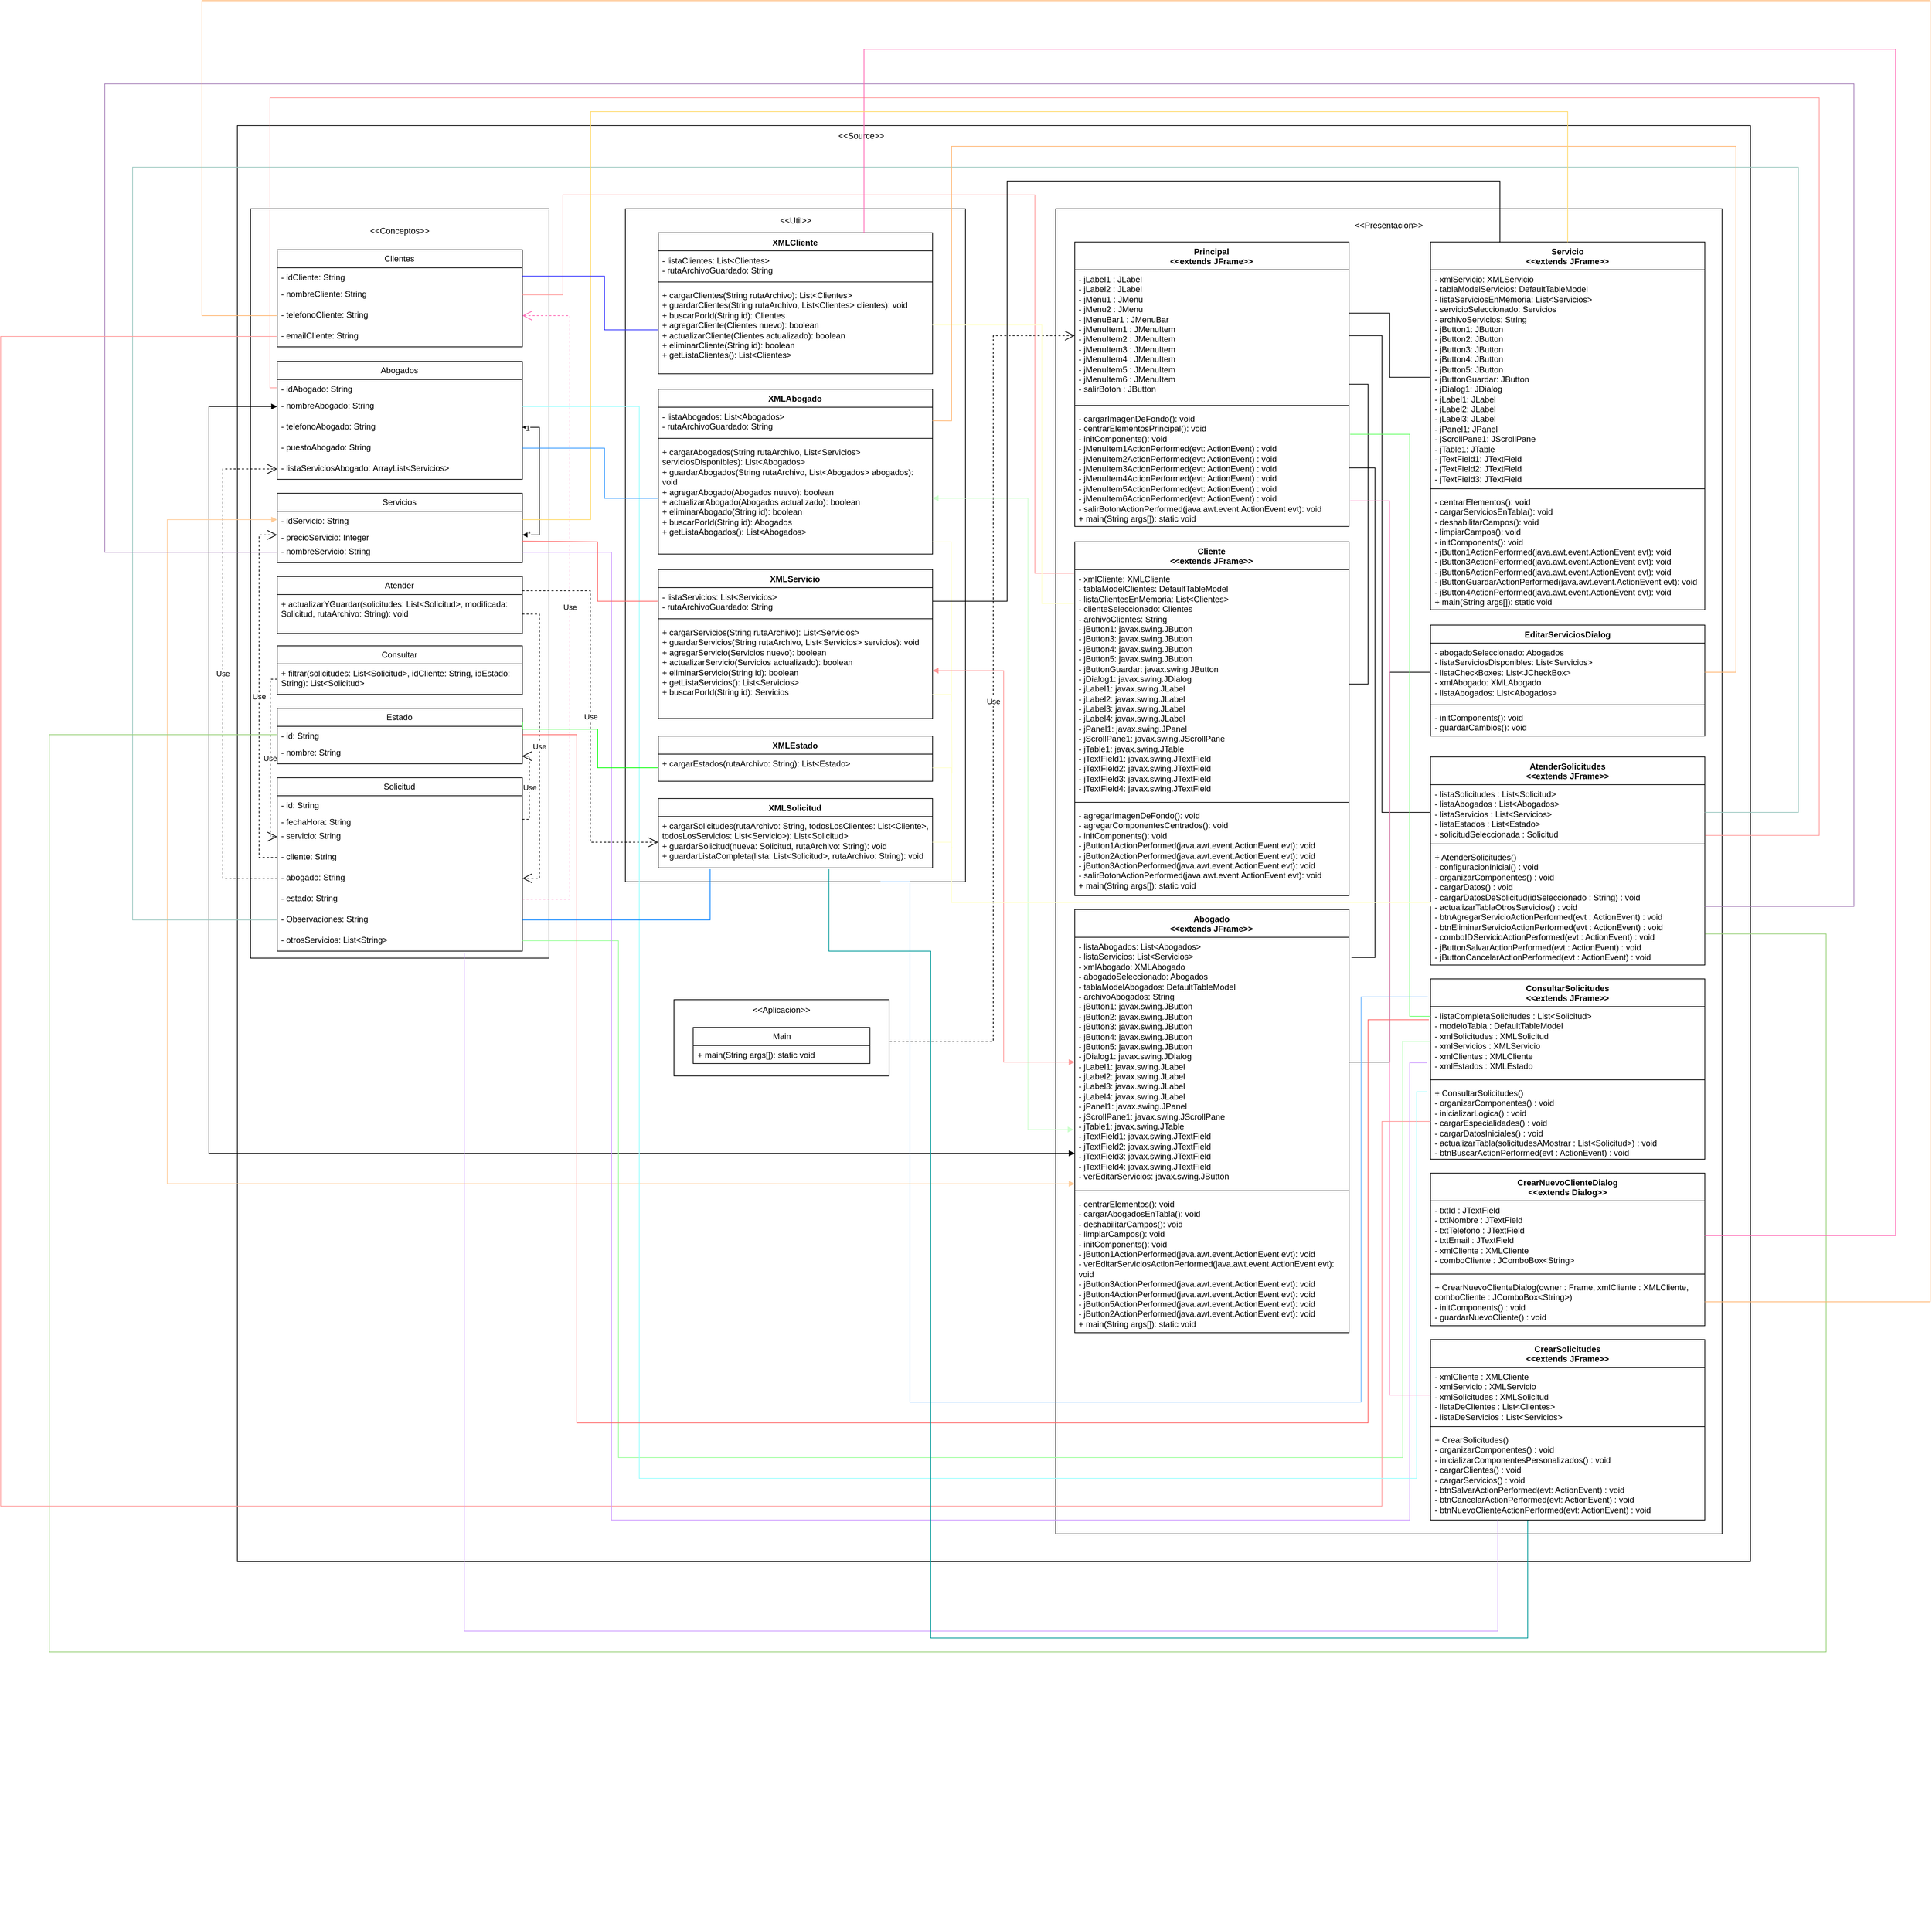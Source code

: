 <mxfile version="23.0.2" type="device">
  <diagram name="Page-1" id="dFC9wyXiGE0etyelVIZW">
    <mxGraphModel dx="3894" dy="2620" grid="1" gridSize="10" guides="1" tooltips="1" connect="1" arrows="1" fold="1" page="1" pageScale="1" pageWidth="850" pageHeight="1100" math="0" shadow="0">
      <root>
        <mxCell id="0" />
        <mxCell id="1" parent="0" />
        <mxCell id="Aew7FdKFtum-zgdKNcGY-171" value="" style="rounded=0;whiteSpace=wrap;html=1;" parent="1" vertex="1">
          <mxGeometry x="61" y="80" width="2180" height="2070" as="geometry" />
        </mxCell>
        <mxCell id="Aew7FdKFtum-zgdKNcGY-34" value="" style="group" parent="1" vertex="1" connectable="0">
          <mxGeometry x="80" y="200" width="430" height="1080" as="geometry" />
        </mxCell>
        <mxCell id="Aew7FdKFtum-zgdKNcGY-32" value="" style="rounded=0;whiteSpace=wrap;html=1;" parent="Aew7FdKFtum-zgdKNcGY-34" vertex="1">
          <mxGeometry width="430.0" height="1080" as="geometry" />
        </mxCell>
        <mxCell id="Aew7FdKFtum-zgdKNcGY-33" value="&amp;lt;&amp;lt;Conceptos&amp;gt;&amp;gt;" style="text;html=1;strokeColor=none;fillColor=none;align=center;verticalAlign=middle;whiteSpace=wrap;rounded=0;" parent="Aew7FdKFtum-zgdKNcGY-34" vertex="1">
          <mxGeometry x="168.929" width="92.143" height="64.8" as="geometry" />
        </mxCell>
        <mxCell id="Aew7FdKFtum-zgdKNcGY-39" value="Clientes" style="swimlane;fontStyle=0;childLayout=stackLayout;horizontal=1;startSize=26;fillColor=none;horizontalStack=0;resizeParent=1;resizeParentMax=0;resizeLast=0;collapsible=1;marginBottom=0;whiteSpace=wrap;html=1;" parent="Aew7FdKFtum-zgdKNcGY-34" vertex="1">
          <mxGeometry x="38.401" y="59" width="353.21" height="140" as="geometry" />
        </mxCell>
        <mxCell id="Aew7FdKFtum-zgdKNcGY-40" value="- idCliente: String" style="text;strokeColor=none;fillColor=none;align=left;verticalAlign=top;spacingLeft=4;spacingRight=4;overflow=hidden;rotatable=0;points=[[0,0.5],[1,0.5]];portConstraint=eastwest;whiteSpace=wrap;html=1;" parent="Aew7FdKFtum-zgdKNcGY-39" vertex="1">
          <mxGeometry y="26" width="353.21" height="24" as="geometry" />
        </mxCell>
        <mxCell id="Aew7FdKFtum-zgdKNcGY-41" value="- nombreCliente: String" style="text;strokeColor=none;fillColor=none;align=left;verticalAlign=top;spacingLeft=4;spacingRight=4;overflow=hidden;rotatable=0;points=[[0,0.5],[1,0.5]];portConstraint=eastwest;whiteSpace=wrap;html=1;" parent="Aew7FdKFtum-zgdKNcGY-39" vertex="1">
          <mxGeometry y="50" width="353.21" height="30" as="geometry" />
        </mxCell>
        <mxCell id="Aew7FdKFtum-zgdKNcGY-42" value="- telefonoCliente: String" style="text;strokeColor=none;fillColor=none;align=left;verticalAlign=top;spacingLeft=4;spacingRight=4;overflow=hidden;rotatable=0;points=[[0,0.5],[1,0.5]];portConstraint=eastwest;whiteSpace=wrap;html=1;" parent="Aew7FdKFtum-zgdKNcGY-39" vertex="1">
          <mxGeometry y="80" width="353.21" height="30" as="geometry" />
        </mxCell>
        <mxCell id="Aew7FdKFtum-zgdKNcGY-43" value="- emailCliente: String" style="text;strokeColor=none;fillColor=none;align=left;verticalAlign=top;spacingLeft=4;spacingRight=4;overflow=hidden;rotatable=0;points=[[0,0.5],[1,0.5]];portConstraint=eastwest;whiteSpace=wrap;html=1;" parent="Aew7FdKFtum-zgdKNcGY-39" vertex="1">
          <mxGeometry y="110" width="353.21" height="30" as="geometry" />
        </mxCell>
        <mxCell id="Aew7FdKFtum-zgdKNcGY-44" value="Abogados" style="swimlane;fontStyle=0;childLayout=stackLayout;horizontal=1;startSize=26;fillColor=none;horizontalStack=0;resizeParent=1;resizeParentMax=0;resizeLast=0;collapsible=1;marginBottom=0;whiteSpace=wrap;html=1;" parent="Aew7FdKFtum-zgdKNcGY-34" vertex="1">
          <mxGeometry x="38.401" y="220" width="353.21" height="170" as="geometry" />
        </mxCell>
        <mxCell id="Aew7FdKFtum-zgdKNcGY-45" value="- idAbogado: String" style="text;strokeColor=none;fillColor=none;align=left;verticalAlign=top;spacingLeft=4;spacingRight=4;overflow=hidden;rotatable=0;points=[[0,0.5],[1,0.5]];portConstraint=eastwest;whiteSpace=wrap;html=1;" parent="Aew7FdKFtum-zgdKNcGY-44" vertex="1">
          <mxGeometry y="26" width="353.21" height="24" as="geometry" />
        </mxCell>
        <mxCell id="Aew7FdKFtum-zgdKNcGY-46" value="- nombreAbogado: String" style="text;strokeColor=none;fillColor=none;align=left;verticalAlign=top;spacingLeft=4;spacingRight=4;overflow=hidden;rotatable=0;points=[[0,0.5],[1,0.5]];portConstraint=eastwest;whiteSpace=wrap;html=1;" parent="Aew7FdKFtum-zgdKNcGY-44" vertex="1">
          <mxGeometry y="50" width="353.21" height="30" as="geometry" />
        </mxCell>
        <mxCell id="Aew7FdKFtum-zgdKNcGY-47" value="- telefonoAbogado: String" style="text;strokeColor=none;fillColor=none;align=left;verticalAlign=top;spacingLeft=4;spacingRight=4;overflow=hidden;rotatable=0;points=[[0,0.5],[1,0.5]];portConstraint=eastwest;whiteSpace=wrap;html=1;" parent="Aew7FdKFtum-zgdKNcGY-44" vertex="1">
          <mxGeometry y="80" width="353.21" height="30" as="geometry" />
        </mxCell>
        <mxCell id="Aew7FdKFtum-zgdKNcGY-48" value="- puestoAbogado: String" style="text;strokeColor=none;fillColor=none;align=left;verticalAlign=top;spacingLeft=4;spacingRight=4;overflow=hidden;rotatable=0;points=[[0,0.5],[1,0.5]];portConstraint=eastwest;whiteSpace=wrap;html=1;" parent="Aew7FdKFtum-zgdKNcGY-44" vertex="1">
          <mxGeometry y="110" width="353.21" height="30" as="geometry" />
        </mxCell>
        <mxCell id="Aew7FdKFtum-zgdKNcGY-49" value="- listaServiciosAbogado:&amp;nbsp;ArrayList&amp;lt;Servicios&amp;gt;" style="text;strokeColor=none;fillColor=none;align=left;verticalAlign=top;spacingLeft=4;spacingRight=4;overflow=hidden;rotatable=0;points=[[0,0.5],[1,0.5]];portConstraint=eastwest;whiteSpace=wrap;html=1;" parent="Aew7FdKFtum-zgdKNcGY-44" vertex="1">
          <mxGeometry y="140" width="353.21" height="30" as="geometry" />
        </mxCell>
        <mxCell id="Aew7FdKFtum-zgdKNcGY-54" value="Servicios" style="swimlane;fontStyle=0;childLayout=stackLayout;horizontal=1;startSize=26;fillColor=none;horizontalStack=0;resizeParent=1;resizeParentMax=0;resizeLast=0;collapsible=1;marginBottom=0;whiteSpace=wrap;html=1;" parent="Aew7FdKFtum-zgdKNcGY-34" vertex="1">
          <mxGeometry x="38.395" y="410" width="353.21" height="100" as="geometry" />
        </mxCell>
        <mxCell id="Aew7FdKFtum-zgdKNcGY-55" value="- idServicio: String" style="text;strokeColor=none;fillColor=none;align=left;verticalAlign=top;spacingLeft=4;spacingRight=4;overflow=hidden;rotatable=0;points=[[0,0.5],[1,0.5]];portConstraint=eastwest;whiteSpace=wrap;html=1;" parent="Aew7FdKFtum-zgdKNcGY-54" vertex="1">
          <mxGeometry y="26" width="353.21" height="24" as="geometry" />
        </mxCell>
        <mxCell id="Aew7FdKFtum-zgdKNcGY-57" value="- precioServicio: Integer" style="text;strokeColor=none;fillColor=none;align=left;verticalAlign=top;spacingLeft=4;spacingRight=4;overflow=hidden;rotatable=0;points=[[0,0.5],[1,0.5]];portConstraint=eastwest;whiteSpace=wrap;html=1;" parent="Aew7FdKFtum-zgdKNcGY-54" vertex="1">
          <mxGeometry y="50" width="353.21" height="20" as="geometry" />
        </mxCell>
        <mxCell id="Aew7FdKFtum-zgdKNcGY-56" value="- nombreServicio: String" style="text;strokeColor=none;fillColor=none;align=left;verticalAlign=top;spacingLeft=4;spacingRight=4;overflow=hidden;rotatable=0;points=[[0,0.5],[1,0.5]];portConstraint=eastwest;whiteSpace=wrap;html=1;" parent="Aew7FdKFtum-zgdKNcGY-54" vertex="1">
          <mxGeometry y="70" width="353.21" height="30" as="geometry" />
        </mxCell>
        <mxCell id="vwk1RfjBZy5cDGTLNUC8-5" value="Atender" style="swimlane;fontStyle=0;childLayout=stackLayout;horizontal=1;startSize=26;fillColor=none;horizontalStack=0;resizeParent=1;resizeParentMax=0;resizeLast=0;collapsible=1;marginBottom=0;whiteSpace=wrap;html=1;" vertex="1" parent="Aew7FdKFtum-zgdKNcGY-34">
          <mxGeometry x="38.401" y="529.998" width="353.214" height="82.16" as="geometry" />
        </mxCell>
        <mxCell id="vwk1RfjBZy5cDGTLNUC8-6" value="&lt;div&gt;+ actualizarYGuardar(solicitudes: List&amp;lt;Solicitud&amp;gt;, modificada: Solicitud, rutaArchivo: String): void&lt;/div&gt;&lt;div&gt;&lt;br&gt;&lt;/div&gt;" style="text;strokeColor=none;fillColor=none;align=left;verticalAlign=top;spacingLeft=4;spacingRight=4;overflow=hidden;rotatable=0;points=[[0,0.5],[1,0.5]];portConstraint=eastwest;whiteSpace=wrap;html=1;" vertex="1" parent="vwk1RfjBZy5cDGTLNUC8-5">
          <mxGeometry y="26" width="353.214" height="56.16" as="geometry" />
        </mxCell>
        <mxCell id="vwk1RfjBZy5cDGTLNUC8-29" value="Consultar" style="swimlane;fontStyle=0;childLayout=stackLayout;horizontal=1;startSize=26;fillColor=none;horizontalStack=0;resizeParent=1;resizeParentMax=0;resizeLast=0;collapsible=1;marginBottom=0;whiteSpace=wrap;html=1;" vertex="1" parent="Aew7FdKFtum-zgdKNcGY-34">
          <mxGeometry x="38.395" y="630" width="353.21" height="70" as="geometry" />
        </mxCell>
        <mxCell id="vwk1RfjBZy5cDGTLNUC8-30" value="&lt;div&gt;+ filtrar(solicitudes: List&amp;lt;Solicitud&amp;gt;, idCliente: String, idEstado: String): List&amp;lt;Solicitud&amp;gt;&lt;/div&gt;&lt;div&gt;&lt;br&gt;&lt;/div&gt;" style="text;strokeColor=none;fillColor=none;align=left;verticalAlign=top;spacingLeft=4;spacingRight=4;overflow=hidden;rotatable=0;points=[[0,0.5],[1,0.5]];portConstraint=eastwest;whiteSpace=wrap;html=1;" vertex="1" parent="vwk1RfjBZy5cDGTLNUC8-29">
          <mxGeometry y="26" width="353.21" height="44" as="geometry" />
        </mxCell>
        <mxCell id="vwk1RfjBZy5cDGTLNUC8-33" value="Estado" style="swimlane;fontStyle=0;childLayout=stackLayout;horizontal=1;startSize=26;fillColor=none;horizontalStack=0;resizeParent=1;resizeParentMax=0;resizeLast=0;collapsible=1;marginBottom=0;whiteSpace=wrap;html=1;" vertex="1" parent="Aew7FdKFtum-zgdKNcGY-34">
          <mxGeometry x="38.395" y="720" width="353.21" height="80" as="geometry" />
        </mxCell>
        <mxCell id="vwk1RfjBZy5cDGTLNUC8-34" value="- id: String" style="text;strokeColor=none;fillColor=none;align=left;verticalAlign=top;spacingLeft=4;spacingRight=4;overflow=hidden;rotatable=0;points=[[0,0.5],[1,0.5]];portConstraint=eastwest;whiteSpace=wrap;html=1;" vertex="1" parent="vwk1RfjBZy5cDGTLNUC8-33">
          <mxGeometry y="26" width="353.21" height="24" as="geometry" />
        </mxCell>
        <mxCell id="vwk1RfjBZy5cDGTLNUC8-35" value="- nombre: String" style="text;strokeColor=none;fillColor=none;align=left;verticalAlign=top;spacingLeft=4;spacingRight=4;overflow=hidden;rotatable=0;points=[[0,0.5],[1,0.5]];portConstraint=eastwest;whiteSpace=wrap;html=1;" vertex="1" parent="vwk1RfjBZy5cDGTLNUC8-33">
          <mxGeometry y="50" width="353.21" height="30" as="geometry" />
        </mxCell>
        <mxCell id="vwk1RfjBZy5cDGTLNUC8-37" value="Solicitud" style="swimlane;fontStyle=0;childLayout=stackLayout;horizontal=1;startSize=26;fillColor=none;horizontalStack=0;resizeParent=1;resizeParentMax=0;resizeLast=0;collapsible=1;marginBottom=0;whiteSpace=wrap;html=1;" vertex="1" parent="Aew7FdKFtum-zgdKNcGY-34">
          <mxGeometry x="38.395" y="820" width="353.21" height="250" as="geometry" />
        </mxCell>
        <mxCell id="vwk1RfjBZy5cDGTLNUC8-38" value="- id: String" style="text;strokeColor=none;fillColor=none;align=left;verticalAlign=top;spacingLeft=4;spacingRight=4;overflow=hidden;rotatable=0;points=[[0,0.5],[1,0.5]];portConstraint=eastwest;whiteSpace=wrap;html=1;" vertex="1" parent="vwk1RfjBZy5cDGTLNUC8-37">
          <mxGeometry y="26" width="353.21" height="24" as="geometry" />
        </mxCell>
        <mxCell id="vwk1RfjBZy5cDGTLNUC8-39" value="- fechaHora: String" style="text;strokeColor=none;fillColor=none;align=left;verticalAlign=top;spacingLeft=4;spacingRight=4;overflow=hidden;rotatable=0;points=[[0,0.5],[1,0.5]];portConstraint=eastwest;whiteSpace=wrap;html=1;" vertex="1" parent="vwk1RfjBZy5cDGTLNUC8-37">
          <mxGeometry y="50" width="353.21" height="20" as="geometry" />
        </mxCell>
        <mxCell id="vwk1RfjBZy5cDGTLNUC8-40" value="- servicio: String" style="text;strokeColor=none;fillColor=none;align=left;verticalAlign=top;spacingLeft=4;spacingRight=4;overflow=hidden;rotatable=0;points=[[0,0.5],[1,0.5]];portConstraint=eastwest;whiteSpace=wrap;html=1;" vertex="1" parent="vwk1RfjBZy5cDGTLNUC8-37">
          <mxGeometry y="70" width="353.21" height="30" as="geometry" />
        </mxCell>
        <mxCell id="vwk1RfjBZy5cDGTLNUC8-41" value="- cliente: String" style="text;strokeColor=none;fillColor=none;align=left;verticalAlign=top;spacingLeft=4;spacingRight=4;overflow=hidden;rotatable=0;points=[[0,0.5],[1,0.5]];portConstraint=eastwest;whiteSpace=wrap;html=1;" vertex="1" parent="vwk1RfjBZy5cDGTLNUC8-37">
          <mxGeometry y="100" width="353.21" height="30" as="geometry" />
        </mxCell>
        <mxCell id="vwk1RfjBZy5cDGTLNUC8-42" value="- abogado: String" style="text;strokeColor=none;fillColor=none;align=left;verticalAlign=top;spacingLeft=4;spacingRight=4;overflow=hidden;rotatable=0;points=[[0,0.5],[1,0.5]];portConstraint=eastwest;whiteSpace=wrap;html=1;" vertex="1" parent="vwk1RfjBZy5cDGTLNUC8-37">
          <mxGeometry y="130" width="353.21" height="30" as="geometry" />
        </mxCell>
        <mxCell id="vwk1RfjBZy5cDGTLNUC8-43" value="- estado: String" style="text;strokeColor=none;fillColor=none;align=left;verticalAlign=top;spacingLeft=4;spacingRight=4;overflow=hidden;rotatable=0;points=[[0,0.5],[1,0.5]];portConstraint=eastwest;whiteSpace=wrap;html=1;" vertex="1" parent="vwk1RfjBZy5cDGTLNUC8-37">
          <mxGeometry y="160" width="353.21" height="30" as="geometry" />
        </mxCell>
        <mxCell id="vwk1RfjBZy5cDGTLNUC8-44" value="- Observaciones: String" style="text;strokeColor=none;fillColor=none;align=left;verticalAlign=top;spacingLeft=4;spacingRight=4;overflow=hidden;rotatable=0;points=[[0,0.5],[1,0.5]];portConstraint=eastwest;whiteSpace=wrap;html=1;" vertex="1" parent="vwk1RfjBZy5cDGTLNUC8-37">
          <mxGeometry y="190" width="353.21" height="30" as="geometry" />
        </mxCell>
        <mxCell id="vwk1RfjBZy5cDGTLNUC8-45" value="- otrosServicios: List&amp;lt;String&amp;gt;" style="text;strokeColor=none;fillColor=none;align=left;verticalAlign=top;spacingLeft=4;spacingRight=4;overflow=hidden;rotatable=0;points=[[0,0.5],[1,0.5]];portConstraint=eastwest;whiteSpace=wrap;html=1;" vertex="1" parent="vwk1RfjBZy5cDGTLNUC8-37">
          <mxGeometry y="220" width="353.21" height="30" as="geometry" />
        </mxCell>
        <mxCell id="vwk1RfjBZy5cDGTLNUC8-71" value="" style="endArrow=block;startArrow=block;endFill=1;startFill=1;html=1;rounded=0;exitX=1;exitY=0.5;exitDx=0;exitDy=0;entryX=1;entryY=0.5;entryDx=0;entryDy=0;edgeStyle=orthogonalEdgeStyle;" edge="1" parent="Aew7FdKFtum-zgdKNcGY-34" source="Aew7FdKFtum-zgdKNcGY-47" target="Aew7FdKFtum-zgdKNcGY-57">
          <mxGeometry width="160" relative="1" as="geometry">
            <mxPoint x="2815.806" y="1130" as="sourcePoint" />
            <mxPoint x="3037.742" y="1130" as="targetPoint" />
            <Array as="points">
              <mxPoint x="416.129" y="315" />
              <mxPoint x="416.129" y="470" />
            </Array>
          </mxGeometry>
        </mxCell>
        <mxCell id="vwk1RfjBZy5cDGTLNUC8-72" value="1" style="edgeLabel;html=1;align=center;verticalAlign=middle;resizable=0;points=[];" vertex="1" connectable="0" parent="vwk1RfjBZy5cDGTLNUC8-71">
          <mxGeometry x="-0.922" y="-1" relative="1" as="geometry">
            <mxPoint x="-1" as="offset" />
          </mxGeometry>
        </mxCell>
        <mxCell id="vwk1RfjBZy5cDGTLNUC8-73" value="*" style="edgeLabel;html=1;align=center;verticalAlign=middle;resizable=0;points=[];" vertex="1" connectable="0" parent="vwk1RfjBZy5cDGTLNUC8-71">
          <mxGeometry x="0.911" y="-2" relative="1" as="geometry">
            <mxPoint as="offset" />
          </mxGeometry>
        </mxCell>
        <mxCell id="vwk1RfjBZy5cDGTLNUC8-74" value="Use" style="endArrow=open;endSize=12;dashed=1;html=1;rounded=0;exitX=1;exitY=0.5;exitDx=0;exitDy=0;entryX=1;entryY=0.5;entryDx=0;entryDy=0;edgeStyle=orthogonalEdgeStyle;" edge="1" parent="Aew7FdKFtum-zgdKNcGY-34" source="vwk1RfjBZy5cDGTLNUC8-6" target="vwk1RfjBZy5cDGTLNUC8-42">
          <mxGeometry width="160" relative="1" as="geometry">
            <mxPoint x="471.613" y="820" as="sourcePoint" />
            <mxPoint x="693.548" y="820" as="targetPoint" />
            <Array as="points">
              <mxPoint x="416.129" y="584" />
              <mxPoint x="416.129" y="965" />
            </Array>
          </mxGeometry>
        </mxCell>
        <mxCell id="vwk1RfjBZy5cDGTLNUC8-76" value="Use" style="endArrow=open;endSize=12;dashed=1;html=1;rounded=0;exitX=0;exitY=0.5;exitDx=0;exitDy=0;entryX=0;entryY=0.5;entryDx=0;entryDy=0;edgeStyle=orthogonalEdgeStyle;" edge="1" parent="Aew7FdKFtum-zgdKNcGY-34" source="vwk1RfjBZy5cDGTLNUC8-30" target="vwk1RfjBZy5cDGTLNUC8-40">
          <mxGeometry width="160" relative="1" as="geometry">
            <mxPoint x="404.706" y="561" as="sourcePoint" />
            <mxPoint x="603.265" y="923" as="targetPoint" />
          </mxGeometry>
        </mxCell>
        <mxCell id="vwk1RfjBZy5cDGTLNUC8-77" value="Use" style="endArrow=open;endSize=12;dashed=1;html=1;rounded=0;exitX=0;exitY=0.5;exitDx=0;exitDy=0;entryX=0;entryY=0.5;entryDx=0;entryDy=0;edgeStyle=orthogonalEdgeStyle;" edge="1" parent="Aew7FdKFtum-zgdKNcGY-34" source="vwk1RfjBZy5cDGTLNUC8-41" target="Aew7FdKFtum-zgdKNcGY-57">
          <mxGeometry width="160" relative="1" as="geometry">
            <mxPoint y="1120" as="sourcePoint" />
            <mxPoint x="196.571" y="1120" as="targetPoint" />
            <Array as="points">
              <mxPoint x="12.286" y="935" />
              <mxPoint x="12.286" y="470" />
            </Array>
          </mxGeometry>
        </mxCell>
        <mxCell id="vwk1RfjBZy5cDGTLNUC8-78" value="Use" style="endArrow=open;endSize=12;dashed=1;html=1;rounded=0;exitX=1;exitY=0.5;exitDx=0;exitDy=0;entryX=1;entryY=0.5;entryDx=0;entryDy=0;edgeStyle=orthogonalEdgeStyle;fillColor=#33FFFF;strokeColor=#FF66B3;" edge="1" parent="Aew7FdKFtum-zgdKNcGY-34" source="vwk1RfjBZy5cDGTLNUC8-43" target="Aew7FdKFtum-zgdKNcGY-42">
          <mxGeometry width="160" relative="1" as="geometry">
            <mxPoint x="260" y="1130" as="sourcePoint" />
            <mxPoint x="420" y="1130" as="targetPoint" />
            <Array as="points">
              <mxPoint x="460" y="995" />
              <mxPoint x="460" y="154" />
            </Array>
          </mxGeometry>
        </mxCell>
        <mxCell id="vwk1RfjBZy5cDGTLNUC8-80" value="Use" style="endArrow=open;endSize=12;dashed=1;html=1;rounded=0;exitX=0;exitY=0.5;exitDx=0;exitDy=0;entryX=0;entryY=0.5;entryDx=0;entryDy=0;edgeStyle=orthogonalEdgeStyle;" edge="1" parent="Aew7FdKFtum-zgdKNcGY-34" source="vwk1RfjBZy5cDGTLNUC8-42" target="Aew7FdKFtum-zgdKNcGY-49">
          <mxGeometry width="160" relative="1" as="geometry">
            <mxPoint x="260" y="1180" as="sourcePoint" />
            <mxPoint x="420" y="1180" as="targetPoint" />
            <Array as="points">
              <mxPoint x="-40" y="965" />
              <mxPoint x="-40" y="375" />
            </Array>
          </mxGeometry>
        </mxCell>
        <mxCell id="vwk1RfjBZy5cDGTLNUC8-81" value="Use" style="endArrow=open;endSize=12;dashed=1;html=1;rounded=0;exitX=1;exitY=0.5;exitDx=0;exitDy=0;entryX=0.998;entryY=0.633;entryDx=0;entryDy=0;edgeStyle=orthogonalEdgeStyle;entryPerimeter=0;" edge="1" parent="Aew7FdKFtum-zgdKNcGY-34" source="vwk1RfjBZy5cDGTLNUC8-39" target="vwk1RfjBZy5cDGTLNUC8-35">
          <mxGeometry width="160" relative="1" as="geometry">
            <mxPoint x="120" y="1170" as="sourcePoint" />
            <mxPoint x="280" y="1170" as="targetPoint" />
          </mxGeometry>
        </mxCell>
        <mxCell id="Aew7FdKFtum-zgdKNcGY-60" value="" style="group" parent="1" vertex="1" connectable="0">
          <mxGeometry x="620" y="200" width="490" height="1640" as="geometry" />
        </mxCell>
        <mxCell id="Aew7FdKFtum-zgdKNcGY-61" value="" style="rounded=0;whiteSpace=wrap;html=1;" parent="Aew7FdKFtum-zgdKNcGY-60" vertex="1">
          <mxGeometry width="490" height="970" as="geometry" />
        </mxCell>
        <mxCell id="Aew7FdKFtum-zgdKNcGY-62" value="&amp;lt;&amp;lt;Util&amp;gt;&amp;gt;" style="text;html=1;strokeColor=none;fillColor=none;align=center;verticalAlign=middle;whiteSpace=wrap;rounded=0;" parent="Aew7FdKFtum-zgdKNcGY-60" vertex="1">
          <mxGeometry x="192.5" width="105.0" height="34.528" as="geometry" />
        </mxCell>
        <mxCell id="Aew7FdKFtum-zgdKNcGY-78" value="XMLCliente" style="swimlane;fontStyle=1;align=center;verticalAlign=top;childLayout=stackLayout;horizontal=1;startSize=26;horizontalStack=0;resizeParent=1;resizeParentMax=0;resizeLast=0;collapsible=1;marginBottom=0;whiteSpace=wrap;html=1;" parent="Aew7FdKFtum-zgdKNcGY-60" vertex="1">
          <mxGeometry x="47.423" y="34.527" width="395.164" height="203.245" as="geometry">
            <mxRectangle x="30" y="50" width="110" height="30" as="alternateBounds" />
          </mxGeometry>
        </mxCell>
        <mxCell id="Aew7FdKFtum-zgdKNcGY-79" value="- listaClientes:&amp;nbsp;List&amp;lt;Clientes&amp;gt;&lt;br&gt;- rutaArchivoGuardado: String" style="text;strokeColor=none;fillColor=none;align=left;verticalAlign=top;spacingLeft=4;spacingRight=4;overflow=hidden;rotatable=0;points=[[0,0.5],[1,0.5]];portConstraint=eastwest;whiteSpace=wrap;html=1;" parent="Aew7FdKFtum-zgdKNcGY-78" vertex="1">
          <mxGeometry y="26" width="395.164" height="39.132" as="geometry" />
        </mxCell>
        <mxCell id="Aew7FdKFtum-zgdKNcGY-80" value="" style="line;strokeWidth=1;fillColor=none;align=left;verticalAlign=middle;spacingTop=-1;spacingLeft=3;spacingRight=3;rotatable=0;labelPosition=right;points=[];portConstraint=eastwest;strokeColor=inherit;" parent="Aew7FdKFtum-zgdKNcGY-78" vertex="1">
          <mxGeometry y="65.132" width="395.164" height="11.509" as="geometry" />
        </mxCell>
        <mxCell id="Aew7FdKFtum-zgdKNcGY-82" value="+&amp;nbsp;cargarClientes(String rutaArchivo):&amp;nbsp;List&amp;lt;Clientes&amp;gt;&lt;br&gt;+&amp;nbsp;guardarClientes(String rutaArchivo, List&amp;lt;Clientes&amp;gt; clientes): void&lt;br&gt;+&amp;nbsp;buscarPorId(String id): Clientes&lt;br&gt;+&amp;nbsp;agregarCliente(Clientes nuevo): boolean&lt;br&gt;+&amp;nbsp;actualizarCliente(Clientes actualizado): boolean&lt;br&gt;+&amp;nbsp;eliminarCliente(String id): boolean&lt;br&gt;+&amp;nbsp;getListaClientes():&amp;nbsp;List&amp;lt;Clientes&amp;gt;" style="text;strokeColor=none;fillColor=none;align=left;verticalAlign=top;spacingLeft=4;spacingRight=4;overflow=hidden;rotatable=0;points=[[0,0.5],[1,0.5]];portConstraint=eastwest;whiteSpace=wrap;html=1;" parent="Aew7FdKFtum-zgdKNcGY-78" vertex="1">
          <mxGeometry y="76.642" width="395.164" height="126.604" as="geometry" />
        </mxCell>
        <mxCell id="Aew7FdKFtum-zgdKNcGY-85" value="XMLAbogado" style="swimlane;fontStyle=1;align=center;verticalAlign=top;childLayout=stackLayout;horizontal=1;startSize=26;horizontalStack=0;resizeParent=1;resizeParentMax=0;resizeLast=0;collapsible=1;marginBottom=0;whiteSpace=wrap;html=1;" parent="Aew7FdKFtum-zgdKNcGY-60" vertex="1">
          <mxGeometry x="47.423" y="259.996" width="395.164" height="237.774" as="geometry">
            <mxRectangle x="30" y="50" width="110" height="30" as="alternateBounds" />
          </mxGeometry>
        </mxCell>
        <mxCell id="Aew7FdKFtum-zgdKNcGY-86" value="- listaAbogados:&amp;nbsp;List&amp;lt;Abogados&amp;gt;&lt;br&gt;- rutaArchivoGuardado: String" style="text;strokeColor=none;fillColor=none;align=left;verticalAlign=top;spacingLeft=4;spacingRight=4;overflow=hidden;rotatable=0;points=[[0,0.5],[1,0.5]];portConstraint=eastwest;whiteSpace=wrap;html=1;" parent="Aew7FdKFtum-zgdKNcGY-85" vertex="1">
          <mxGeometry y="26" width="395.164" height="39.132" as="geometry" />
        </mxCell>
        <mxCell id="Aew7FdKFtum-zgdKNcGY-87" value="" style="line;strokeWidth=1;fillColor=none;align=left;verticalAlign=middle;spacingTop=-1;spacingLeft=3;spacingRight=3;rotatable=0;labelPosition=right;points=[];portConstraint=eastwest;strokeColor=inherit;" parent="Aew7FdKFtum-zgdKNcGY-85" vertex="1">
          <mxGeometry y="65.132" width="395.164" height="11.509" as="geometry" />
        </mxCell>
        <mxCell id="Aew7FdKFtum-zgdKNcGY-88" value="+&amp;nbsp;cargarAbogados(String rutaArchivo, List&amp;lt;Servicios&amp;gt; serviciosDisponibles):&amp;nbsp;List&amp;lt;Abogados&amp;gt;&lt;br&gt;+&amp;nbsp;guardarAbogados(String rutaArchivo, List&amp;lt;Abogados&amp;gt; abogados): void&lt;br&gt;+&amp;nbsp;agregarAbogado(Abogados nuevo): boolean&lt;br&gt;+&amp;nbsp;actualizarAbogado(Abogados actualizado): boolean&lt;br&gt;+&amp;nbsp;eliminarAbogado(String id): boolean&lt;br&gt;+&amp;nbsp;buscarPorId(String id): Abogados&lt;br&gt;+ getListaAbogados():&amp;nbsp;List&amp;lt;Abogados&amp;gt;" style="text;strokeColor=none;fillColor=none;align=left;verticalAlign=top;spacingLeft=4;spacingRight=4;overflow=hidden;rotatable=0;points=[[0,0.5],[1,0.5]];portConstraint=eastwest;whiteSpace=wrap;html=1;" parent="Aew7FdKFtum-zgdKNcGY-85" vertex="1">
          <mxGeometry y="76.642" width="395.164" height="161.132" as="geometry" />
        </mxCell>
        <mxCell id="Aew7FdKFtum-zgdKNcGY-89" value="XMLServicio" style="swimlane;fontStyle=1;align=center;verticalAlign=top;childLayout=stackLayout;horizontal=1;startSize=26;horizontalStack=0;resizeParent=1;resizeParentMax=0;resizeLast=0;collapsible=1;marginBottom=0;whiteSpace=wrap;html=1;" parent="Aew7FdKFtum-zgdKNcGY-60" vertex="1">
          <mxGeometry x="47.43" y="520.003" width="395.16" height="214.755" as="geometry">
            <mxRectangle x="30" y="50" width="110" height="30" as="alternateBounds" />
          </mxGeometry>
        </mxCell>
        <mxCell id="Aew7FdKFtum-zgdKNcGY-90" value="- listaServicios:&amp;nbsp;List&amp;lt;Servicios&amp;gt;&lt;br&gt;- rutaArchivoGuardado: String" style="text;strokeColor=none;fillColor=none;align=left;verticalAlign=top;spacingLeft=4;spacingRight=4;overflow=hidden;rotatable=0;points=[[0,0.5],[1,0.5]];portConstraint=eastwest;whiteSpace=wrap;html=1;" parent="Aew7FdKFtum-zgdKNcGY-89" vertex="1">
          <mxGeometry y="26" width="395.16" height="39.132" as="geometry" />
        </mxCell>
        <mxCell id="Aew7FdKFtum-zgdKNcGY-91" value="" style="line;strokeWidth=1;fillColor=none;align=left;verticalAlign=middle;spacingTop=-1;spacingLeft=3;spacingRight=3;rotatable=0;labelPosition=right;points=[];portConstraint=eastwest;strokeColor=inherit;" parent="Aew7FdKFtum-zgdKNcGY-89" vertex="1">
          <mxGeometry y="65.132" width="395.16" height="11.509" as="geometry" />
        </mxCell>
        <mxCell id="Aew7FdKFtum-zgdKNcGY-92" value="+&amp;nbsp;cargarServicios(String rutaArchivo):&amp;nbsp;List&amp;lt;Servicios&amp;gt;&lt;br&gt;+&amp;nbsp;guardarServicios(String rutaArchivo, List&amp;lt;Servicios&amp;gt; servicios): void&lt;br&gt;+&amp;nbsp;agregarServicio(Servicios nuevo): boolean&lt;br&gt;+&amp;nbsp;actualizarServicio(Servicios actualizado): boolean&lt;br&gt;+&amp;nbsp;eliminarServicio(String id): boolean&lt;br&gt;+&amp;nbsp;getListaServicios():&amp;nbsp;List&amp;lt;Servicios&amp;gt;&lt;br&gt;+&amp;nbsp;buscarPorId(String id): Servicios" style="text;strokeColor=none;fillColor=none;align=left;verticalAlign=top;spacingLeft=4;spacingRight=4;overflow=hidden;rotatable=0;points=[[0,0.5],[1,0.5]];portConstraint=eastwest;whiteSpace=wrap;html=1;" parent="Aew7FdKFtum-zgdKNcGY-89" vertex="1">
          <mxGeometry y="76.642" width="395.16" height="138.113" as="geometry" />
        </mxCell>
        <mxCell id="vwk1RfjBZy5cDGTLNUC8-62" value="XMLEstado" style="swimlane;fontStyle=1;align=center;verticalAlign=top;childLayout=stackLayout;horizontal=1;startSize=26;horizontalStack=0;resizeParent=1;resizeParentMax=0;resizeLast=0;collapsible=1;marginBottom=0;whiteSpace=wrap;html=1;" vertex="1" parent="Aew7FdKFtum-zgdKNcGY-60">
          <mxGeometry x="47.43" y="760.001" width="395.16" height="65.132" as="geometry">
            <mxRectangle x="30" y="50" width="110" height="30" as="alternateBounds" />
          </mxGeometry>
        </mxCell>
        <mxCell id="vwk1RfjBZy5cDGTLNUC8-63" value="&lt;div&gt;+ cargarEstados(rutaArchivo: String): List&amp;lt;Estado&amp;gt;&lt;/div&gt;" style="text;strokeColor=none;fillColor=none;align=left;verticalAlign=top;spacingLeft=4;spacingRight=4;overflow=hidden;rotatable=0;points=[[0,0.5],[1,0.5]];portConstraint=eastwest;whiteSpace=wrap;html=1;" vertex="1" parent="vwk1RfjBZy5cDGTLNUC8-62">
          <mxGeometry y="26" width="395.16" height="39.132" as="geometry" />
        </mxCell>
        <mxCell id="vwk1RfjBZy5cDGTLNUC8-66" value="XMLSolicitud" style="swimlane;fontStyle=1;align=center;verticalAlign=top;childLayout=stackLayout;horizontal=1;startSize=26;horizontalStack=0;resizeParent=1;resizeParentMax=0;resizeLast=0;collapsible=1;marginBottom=0;whiteSpace=wrap;html=1;" vertex="1" parent="Aew7FdKFtum-zgdKNcGY-60">
          <mxGeometry x="47.42" y="850" width="395.16" height="100" as="geometry">
            <mxRectangle x="30" y="50" width="110" height="30" as="alternateBounds" />
          </mxGeometry>
        </mxCell>
        <mxCell id="vwk1RfjBZy5cDGTLNUC8-69" value="&lt;div&gt;+ cargarSolicitudes(rutaArchivo: String, todosLosClientes: List&amp;lt;Cliente&amp;gt;, todosLosServicios: List&amp;lt;Servicio&amp;gt;): List&amp;lt;Solicitud&amp;gt;&lt;/div&gt;&lt;div&gt;+ guardarSolicitud(nueva: Solicitud, rutaArchivo: String): void&lt;/div&gt;&lt;div&gt;+ guardarListaCompleta(lista: List&amp;lt;Solicitud&amp;gt;, rutaArchivo: String): void&lt;/div&gt;" style="text;strokeColor=none;fillColor=none;align=left;verticalAlign=top;spacingLeft=4;spacingRight=4;overflow=hidden;rotatable=0;points=[[0,0.5],[1,0.5]];portConstraint=eastwest;whiteSpace=wrap;html=1;" vertex="1" parent="vwk1RfjBZy5cDGTLNUC8-66">
          <mxGeometry y="26" width="395.16" height="74" as="geometry" />
        </mxCell>
        <mxCell id="Aew7FdKFtum-zgdKNcGY-153" value="" style="group" parent="Aew7FdKFtum-zgdKNcGY-60" vertex="1" connectable="0">
          <mxGeometry x="70" y="1140" width="310" height="500" as="geometry" />
        </mxCell>
        <mxCell id="Aew7FdKFtum-zgdKNcGY-154" value="" style="rounded=0;whiteSpace=wrap;html=1;" parent="Aew7FdKFtum-zgdKNcGY-153" vertex="1">
          <mxGeometry width="310" height="110" as="geometry" />
        </mxCell>
        <mxCell id="Aew7FdKFtum-zgdKNcGY-155" value="&amp;lt;&amp;lt;Aplicacion&amp;gt;&amp;gt;" style="text;html=1;strokeColor=none;fillColor=none;align=center;verticalAlign=middle;whiteSpace=wrap;rounded=0;" parent="Aew7FdKFtum-zgdKNcGY-153" vertex="1">
          <mxGeometry x="121.786" width="66.429" height="30" as="geometry" />
        </mxCell>
        <mxCell id="Aew7FdKFtum-zgdKNcGY-156" value="Main" style="swimlane;fontStyle=0;childLayout=stackLayout;horizontal=1;startSize=26;fillColor=none;horizontalStack=0;resizeParent=1;resizeParentMax=0;resizeLast=0;collapsible=1;marginBottom=0;whiteSpace=wrap;html=1;" parent="Aew7FdKFtum-zgdKNcGY-153" vertex="1">
          <mxGeometry x="27.674" y="40" width="254.643" height="52" as="geometry" />
        </mxCell>
        <mxCell id="Aew7FdKFtum-zgdKNcGY-157" value="+&amp;nbsp;main(String args[]): static void" style="text;strokeColor=none;fillColor=none;align=left;verticalAlign=top;spacingLeft=4;spacingRight=4;overflow=hidden;rotatable=0;points=[[0,0.5],[1,0.5]];portConstraint=eastwest;whiteSpace=wrap;html=1;" parent="Aew7FdKFtum-zgdKNcGY-156" vertex="1">
          <mxGeometry y="26" width="254.643" height="26" as="geometry" />
        </mxCell>
        <mxCell id="vwk1RfjBZy5cDGTLNUC8-94" value="" style="endArrow=none;html=1;rounded=0;entryX=1;entryY=0.5;entryDx=0;entryDy=0;edgeStyle=orthogonalEdgeStyle;strokeColor=#FFFFCC;" edge="1" parent="Aew7FdKFtum-zgdKNcGY-60" target="vwk1RfjBZy5cDGTLNUC8-63">
          <mxGeometry width="50" height="50" relative="1" as="geometry">
            <mxPoint x="471" y="920" as="sourcePoint" />
            <mxPoint x="440" y="1100" as="targetPoint" />
            <Array as="points">
              <mxPoint x="470" y="920" />
              <mxPoint x="470" y="806" />
            </Array>
          </mxGeometry>
        </mxCell>
        <mxCell id="vwk1RfjBZy5cDGTLNUC8-95" value="" style="endArrow=none;html=1;rounded=0;entryX=1;entryY=0.5;entryDx=0;entryDy=0;edgeStyle=orthogonalEdgeStyle;strokeColor=#FFFFCC;" edge="1" parent="Aew7FdKFtum-zgdKNcGY-60">
          <mxGeometry width="50" height="50" relative="1" as="geometry">
            <mxPoint x="470.58" y="814" as="sourcePoint" />
            <mxPoint x="442.58" y="700" as="targetPoint" />
            <Array as="points">
              <mxPoint x="469.58" y="814" />
              <mxPoint x="469.58" y="700" />
            </Array>
          </mxGeometry>
        </mxCell>
        <mxCell id="vwk1RfjBZy5cDGTLNUC8-96" value="" style="endArrow=none;html=1;rounded=0;entryX=1;entryY=0.5;entryDx=0;entryDy=0;edgeStyle=orthogonalEdgeStyle;strokeColor=#FFFFCC;" edge="1" parent="Aew7FdKFtum-zgdKNcGY-60">
          <mxGeometry width="50" height="50" relative="1" as="geometry">
            <mxPoint x="470" y="710" as="sourcePoint" />
            <mxPoint x="442.58" y="480" as="targetPoint" />
            <Array as="points">
              <mxPoint x="469.58" y="594" />
              <mxPoint x="469.58" y="480" />
            </Array>
          </mxGeometry>
        </mxCell>
        <mxCell id="Aew7FdKFtum-zgdKNcGY-93" value="" style="group" parent="1" vertex="1" connectable="0">
          <mxGeometry x="1240" y="200" width="960" height="2480" as="geometry" />
        </mxCell>
        <mxCell id="Aew7FdKFtum-zgdKNcGY-94" value="" style="rounded=0;whiteSpace=wrap;html=1;" parent="Aew7FdKFtum-zgdKNcGY-93" vertex="1">
          <mxGeometry width="960" height="1910" as="geometry" />
        </mxCell>
        <mxCell id="Aew7FdKFtum-zgdKNcGY-95" value="&amp;lt;&amp;lt;Presentacion&amp;gt;&amp;gt;" style="text;html=1;strokeColor=none;fillColor=none;align=center;verticalAlign=middle;whiteSpace=wrap;rounded=0;" parent="Aew7FdKFtum-zgdKNcGY-93" vertex="1">
          <mxGeometry x="431.78" width="96.43" height="47.927" as="geometry" />
        </mxCell>
        <mxCell id="Aew7FdKFtum-zgdKNcGY-116" value="Principal&lt;br&gt;&amp;lt;&amp;lt;extends JFrame&amp;gt;&amp;gt;" style="swimlane;fontStyle=1;align=center;verticalAlign=top;childLayout=stackLayout;horizontal=1;startSize=40;horizontalStack=0;resizeParent=1;resizeParentMax=0;resizeLast=0;collapsible=1;marginBottom=0;whiteSpace=wrap;html=1;" parent="Aew7FdKFtum-zgdKNcGY-93" vertex="1">
          <mxGeometry x="27.42" y="47.928" width="395.16" height="410.001" as="geometry">
            <mxRectangle x="30" y="50" width="110" height="30" as="alternateBounds" />
          </mxGeometry>
        </mxCell>
        <mxCell id="Aew7FdKFtum-zgdKNcGY-117" value="&lt;div&gt;- jLabel1 : JLabel&amp;nbsp;&amp;nbsp;&lt;/div&gt;&lt;div&gt;- jLabel2 : JLabel&amp;nbsp;&amp;nbsp;&lt;/div&gt;&lt;div&gt;- jMenu1 : JMenu&amp;nbsp;&amp;nbsp;&lt;/div&gt;&lt;div&gt;- jMenu2 : JMenu&amp;nbsp;&amp;nbsp;&lt;/div&gt;&lt;div&gt;- jMenuBar1 : JMenuBar&amp;nbsp;&amp;nbsp;&lt;/div&gt;&lt;div&gt;- jMenuItem1 : JMenuItem&amp;nbsp;&amp;nbsp;&lt;/div&gt;&lt;div&gt;- jMenuItem2 : JMenuItem&amp;nbsp;&amp;nbsp;&lt;/div&gt;&lt;div&gt;- jMenuItem3 : JMenuItem&amp;nbsp;&amp;nbsp;&lt;/div&gt;&lt;div&gt;- jMenuItem4 : JMenuItem&amp;nbsp;&amp;nbsp;&lt;/div&gt;&lt;div&gt;- jMenuItem5 : JMenuItem&amp;nbsp;&amp;nbsp;&lt;/div&gt;&lt;div&gt;- jMenuItem6 : JMenuItem&amp;nbsp;&amp;nbsp;&lt;/div&gt;&lt;div&gt;- salirBoton : JButton&lt;/div&gt;" style="text;strokeColor=none;fillColor=none;align=left;verticalAlign=top;spacingLeft=4;spacingRight=4;overflow=hidden;rotatable=0;points=[[0,0.5],[1,0.5]];portConstraint=eastwest;whiteSpace=wrap;html=1;" parent="Aew7FdKFtum-zgdKNcGY-116" vertex="1">
          <mxGeometry y="40" width="395.16" height="190" as="geometry" />
        </mxCell>
        <mxCell id="Aew7FdKFtum-zgdKNcGY-118" value="" style="line;strokeWidth=1;fillColor=none;align=left;verticalAlign=middle;spacingTop=-1;spacingLeft=3;spacingRight=3;rotatable=0;labelPosition=right;points=[];portConstraint=eastwest;strokeColor=inherit;" parent="Aew7FdKFtum-zgdKNcGY-116" vertex="1">
          <mxGeometry y="230" width="395.16" height="11.071" as="geometry" />
        </mxCell>
        <mxCell id="Aew7FdKFtum-zgdKNcGY-119" value="- cargarImagenDeFondo(): void&lt;br&gt;- centrarElementosPrincipal(): void&lt;br&gt;-&amp;nbsp;initComponents(): void&lt;br&gt;-&amp;nbsp;jMenuItem1ActionPerformed(evt: ActionEvent) : void&lt;div&gt;- jMenuItem2ActionPerformed(evt: ActionEvent) : void&lt;/div&gt;&lt;div&gt;- jMenuItem3ActionPerformed(evt: ActionEvent) : void&lt;/div&gt;&lt;div&gt;- jMenuItem4ActionPerformed(evt: ActionEvent) : void&lt;/div&gt;&lt;div&gt;- jMenuItem5ActionPerformed(evt: ActionEvent) : void&lt;/div&gt;&lt;div&gt;- jMenuItem6ActionPerformed(evt: ActionEvent) : void&lt;/div&gt;-&amp;nbsp;salirBotonActionPerformed(java.awt.event.ActionEvent evt): void&lt;br&gt;+&amp;nbsp;main(String args[]): static void" style="text;strokeColor=none;fillColor=none;align=left;verticalAlign=top;spacingLeft=4;spacingRight=4;overflow=hidden;rotatable=0;points=[[0,0.5],[1,0.5]];portConstraint=eastwest;whiteSpace=wrap;html=1;" parent="Aew7FdKFtum-zgdKNcGY-116" vertex="1">
          <mxGeometry y="241.071" width="395.16" height="168.93" as="geometry" />
        </mxCell>
        <mxCell id="Aew7FdKFtum-zgdKNcGY-136" value="Cliente&lt;br&gt;&amp;lt;&amp;lt;extends JFrame&amp;gt;&amp;gt;" style="swimlane;fontStyle=1;align=center;verticalAlign=top;childLayout=stackLayout;horizontal=1;startSize=40;horizontalStack=0;resizeParent=1;resizeParentMax=0;resizeLast=0;collapsible=1;marginBottom=0;whiteSpace=wrap;html=1;" parent="Aew7FdKFtum-zgdKNcGY-93" vertex="1">
          <mxGeometry x="27.423" y="479.996" width="395.16" height="510.001" as="geometry">
            <mxRectangle x="30" y="50" width="110" height="30" as="alternateBounds" />
          </mxGeometry>
        </mxCell>
        <mxCell id="Aew7FdKFtum-zgdKNcGY-137" value="-&amp;nbsp;xmlCliente: XMLCliente&lt;br&gt;-&amp;nbsp;tablaModelClientes:&amp;nbsp;DefaultTableModel&lt;br&gt;-&amp;nbsp;listaClientesEnMemoria:&amp;nbsp;List&amp;lt;Clientes&amp;gt;&lt;br&gt;-&amp;nbsp;clienteSeleccionado: Clientes&lt;br&gt;- archivoClientes: String&lt;br&gt;-&amp;nbsp;jButton1:&amp;nbsp;javax.swing.JButton&lt;br&gt;-&amp;nbsp;jButton3:&amp;nbsp;javax.swing.JButton&lt;br&gt;- jButton4:&amp;nbsp;javax.swing.JButton&lt;br&gt;- jButton5:&amp;nbsp;javax.swing.JButton&lt;br&gt;- jButtonGuardar:&amp;nbsp;javax.swing.JButton&lt;br&gt;-&amp;nbsp;jDialog1:&amp;nbsp;javax.swing.JDialog&lt;br&gt;-&amp;nbsp;jLabel1:&amp;nbsp;javax.swing.JLabel&lt;br&gt;-&amp;nbsp;jLabel2:&amp;nbsp;javax.swing.JLabel&lt;br&gt;-&amp;nbsp;jLabel3:&amp;nbsp;javax.swing.JLabel&lt;br&gt;- jLabel4:&amp;nbsp;javax.swing.JLabel&lt;br&gt;-&amp;nbsp;jPanel1:&amp;nbsp;javax.swing.JPanel&lt;br&gt;-&amp;nbsp;jScrollPane1:&amp;nbsp;javax.swing.JScrollPane&lt;br&gt;-&amp;nbsp;jTable1:&amp;nbsp;javax.swing.JTable&lt;br&gt;-&amp;nbsp;jTextField1:&amp;nbsp;javax.swing.JTextField&lt;br&gt;-&amp;nbsp;jTextField2:&amp;nbsp;javax.swing.JTextField&lt;br&gt;-&amp;nbsp;jTextField3:&amp;nbsp;javax.swing.JTextField&lt;br&gt;-&amp;nbsp;jTextField4:&amp;nbsp;javax.swing.JTextField" style="text;strokeColor=none;fillColor=none;align=left;verticalAlign=top;spacingLeft=4;spacingRight=4;overflow=hidden;rotatable=0;points=[[0,0.5],[1,0.5]];portConstraint=eastwest;whiteSpace=wrap;html=1;" parent="Aew7FdKFtum-zgdKNcGY-136" vertex="1">
          <mxGeometry y="40" width="395.16" height="330" as="geometry" />
        </mxCell>
        <mxCell id="Aew7FdKFtum-zgdKNcGY-138" value="" style="line;strokeWidth=1;fillColor=none;align=left;verticalAlign=middle;spacingTop=-1;spacingLeft=3;spacingRight=3;rotatable=0;labelPosition=right;points=[];portConstraint=eastwest;strokeColor=inherit;" parent="Aew7FdKFtum-zgdKNcGY-136" vertex="1">
          <mxGeometry y="370" width="395.16" height="11.071" as="geometry" />
        </mxCell>
        <mxCell id="Aew7FdKFtum-zgdKNcGY-139" value="-&amp;nbsp;agregarImagenDeFondo(): void&lt;br&gt;- agregarComponentesCentrados(): void&lt;br&gt;-&amp;nbsp;initComponents(): void&lt;br&gt;-&amp;nbsp;jButton1ActionPerformed(java.awt.event.ActionEvent evt): void&lt;br&gt;- jButton2ActionPerformed(java.awt.event.ActionEvent evt): void&lt;br&gt;-&amp;nbsp;jButton3ActionPerformed(java.awt.event.ActionEvent evt): void&lt;br&gt;-&amp;nbsp;salirBotonActionPerformed(java.awt.event.ActionEvent evt): void&lt;br&gt;+&amp;nbsp;main(String args[]): static void" style="text;strokeColor=none;fillColor=none;align=left;verticalAlign=top;spacingLeft=4;spacingRight=4;overflow=hidden;rotatable=0;points=[[0,0.5],[1,0.5]];portConstraint=eastwest;whiteSpace=wrap;html=1;" parent="Aew7FdKFtum-zgdKNcGY-136" vertex="1">
          <mxGeometry y="381.071" width="395.16" height="128.93" as="geometry" />
        </mxCell>
        <mxCell id="Aew7FdKFtum-zgdKNcGY-140" value="Abogado&lt;br&gt;&amp;lt;&amp;lt;extends JFrame&amp;gt;&amp;gt;" style="swimlane;fontStyle=1;align=center;verticalAlign=top;childLayout=stackLayout;horizontal=1;startSize=40;horizontalStack=0;resizeParent=1;resizeParentMax=0;resizeLast=0;collapsible=1;marginBottom=0;whiteSpace=wrap;html=1;" parent="Aew7FdKFtum-zgdKNcGY-93" vertex="1">
          <mxGeometry x="27.423" y="1010" width="395.16" height="610.001" as="geometry">
            <mxRectangle x="30" y="50" width="110" height="30" as="alternateBounds" />
          </mxGeometry>
        </mxCell>
        <mxCell id="Aew7FdKFtum-zgdKNcGY-141" value="-&amp;nbsp;listaAbogados:&amp;nbsp;List&amp;lt;Abogados&amp;gt;&lt;br&gt;-&amp;nbsp;listaServicios: List&amp;lt;Servicios&amp;gt;&lt;br&gt;-&amp;nbsp;xmlAbogado: XMLAbogado&lt;br&gt;-&amp;nbsp;abogadoSeleccionado: Abogados&lt;br&gt;-&amp;nbsp;tablaModelAbogados: DefaultTableModel&lt;br&gt;-&amp;nbsp;archivoAbogados: String&lt;br&gt;-&amp;nbsp;jButton1:&amp;nbsp;javax.swing.JButton&lt;br&gt;-&amp;nbsp;jButton2:&amp;nbsp;javax.swing.JButton&lt;br&gt;-&amp;nbsp;jButton3:&amp;nbsp;javax.swing.JButton&lt;br&gt;-&amp;nbsp;jButton4:&amp;nbsp;javax.swing.JButton&lt;br&gt;-&amp;nbsp;jButton5:&amp;nbsp;javax.swing.JButton&lt;br&gt;-&amp;nbsp;jDialog1:&amp;nbsp;javax.swing.JDialog&lt;br&gt;-&amp;nbsp;jLabel1:&amp;nbsp;javax.swing.JLabel&lt;br&gt;-&amp;nbsp;jLabel2:&amp;nbsp;javax.swing.JLabel&lt;br&gt;-&amp;nbsp;jLabel3:&amp;nbsp;javax.swing.JLabel&lt;br&gt;-&amp;nbsp;jLabel4:&amp;nbsp;javax.swing.JLabel&lt;br&gt;-&amp;nbsp;jPanel1:&amp;nbsp;javax.swing.JPanel&lt;br&gt;-&amp;nbsp;jScrollPane1:&amp;nbsp;javax.swing.JScrollPane&lt;br&gt;-&amp;nbsp;jTable1:&amp;nbsp;javax.swing.JTable&lt;br&gt;-&amp;nbsp;jTextField1:&amp;nbsp;javax.swing.JTextField&lt;br&gt;-&amp;nbsp;jTextField2:&amp;nbsp;javax.swing.JTextField&lt;br&gt;-&amp;nbsp;jTextField3:&amp;nbsp;javax.swing.JTextField&lt;br&gt;-&amp;nbsp;jTextField4:&amp;nbsp;javax.swing.JTextField&lt;br&gt;-&amp;nbsp;verEditarServicios:&amp;nbsp;javax.swing.JButton" style="text;strokeColor=none;fillColor=none;align=left;verticalAlign=top;spacingLeft=4;spacingRight=4;overflow=hidden;rotatable=0;points=[[0,0.5],[1,0.5]];portConstraint=eastwest;whiteSpace=wrap;html=1;" parent="Aew7FdKFtum-zgdKNcGY-140" vertex="1">
          <mxGeometry y="40" width="395.16" height="360" as="geometry" />
        </mxCell>
        <mxCell id="Aew7FdKFtum-zgdKNcGY-142" value="" style="line;strokeWidth=1;fillColor=none;align=left;verticalAlign=middle;spacingTop=-1;spacingLeft=3;spacingRight=3;rotatable=0;labelPosition=right;points=[];portConstraint=eastwest;strokeColor=inherit;" parent="Aew7FdKFtum-zgdKNcGY-140" vertex="1">
          <mxGeometry y="400" width="395.16" height="11.071" as="geometry" />
        </mxCell>
        <mxCell id="Aew7FdKFtum-zgdKNcGY-143" value="-&amp;nbsp;centrarElementos(): void&lt;br&gt;-&amp;nbsp;cargarAbogadosEnTabla(): void&lt;br&gt;-&amp;nbsp;deshabilitarCampos(): void&lt;br&gt;-&amp;nbsp;limpiarCampos(): void&lt;br&gt;-&amp;nbsp;initComponents(): void&lt;br&gt;-&amp;nbsp;jButton1ActionPerformed(java.awt.event.ActionEvent evt): void&lt;br&gt;-&amp;nbsp;verEditarServiciosActionPerformed(java.awt.event.ActionEvent evt): void&lt;br&gt;-&amp;nbsp;jButton3ActionPerformed(java.awt.event.ActionEvent evt): void&lt;br&gt;-&amp;nbsp;jButton4ActionPerformed(java.awt.event.ActionEvent evt): void&lt;br&gt;-&amp;nbsp;jButton5ActionPerformed(java.awt.event.ActionEvent evt): void&lt;br&gt;-&amp;nbsp;jButton2ActionPerformed(java.awt.event.ActionEvent evt): void&lt;br&gt;+ main(String args[]): static void" style="text;strokeColor=none;fillColor=none;align=left;verticalAlign=top;spacingLeft=4;spacingRight=4;overflow=hidden;rotatable=0;points=[[0,0.5],[1,0.5]];portConstraint=eastwest;whiteSpace=wrap;html=1;" parent="Aew7FdKFtum-zgdKNcGY-140" vertex="1">
          <mxGeometry y="411.071" width="395.16" height="198.93" as="geometry" />
        </mxCell>
        <mxCell id="Aew7FdKFtum-zgdKNcGY-145" value="Servicio&lt;br&gt;&amp;lt;&amp;lt;extends JFrame&amp;gt;&amp;gt;" style="swimlane;fontStyle=1;align=center;verticalAlign=top;childLayout=stackLayout;horizontal=1;startSize=40;horizontalStack=0;resizeParent=1;resizeParentMax=0;resizeLast=0;collapsible=1;marginBottom=0;whiteSpace=wrap;html=1;" parent="Aew7FdKFtum-zgdKNcGY-93" vertex="1">
          <mxGeometry x="540" y="47.923" width="395.16" height="530.001" as="geometry">
            <mxRectangle x="30" y="50" width="110" height="30" as="alternateBounds" />
          </mxGeometry>
        </mxCell>
        <mxCell id="Aew7FdKFtum-zgdKNcGY-146" value="-&amp;nbsp;xmlServicio: XMLServicio&lt;br&gt;-&amp;nbsp;tablaModelServicios: DefaultTableModel&lt;br&gt;-&amp;nbsp;listaServiciosEnMemoria: List&amp;lt;Servicios&amp;gt;&lt;br&gt;-&amp;nbsp;servicioSeleccionado: Servicios&lt;br&gt;-&amp;nbsp;archivoServicios: String&lt;br&gt;-&amp;nbsp;jButton1: JButton&lt;br&gt;-&amp;nbsp;jButton2: JButton&lt;br&gt;-&amp;nbsp;jButton3: JButton&lt;br&gt;-&amp;nbsp;jButton4: JButton&lt;br&gt;-&amp;nbsp;jButton5: JButton&lt;br&gt;-&amp;nbsp;jButtonGuardar: JButton&lt;br&gt;-&amp;nbsp;jDialog1: JDialog&lt;br&gt;-&amp;nbsp;jLabel1: JLabel&lt;br&gt;-&amp;nbsp;jLabel2: JLabel&lt;br&gt;-&amp;nbsp;jLabel3: JLabel&lt;br&gt;-&amp;nbsp;jPanel1: JPanel&lt;br&gt;-&amp;nbsp;jScrollPane1: JScrollPane&lt;br&gt;-&amp;nbsp;jTable1: JTable&lt;br&gt;-&amp;nbsp;jTextField1: JTextField&lt;br&gt;-&amp;nbsp;jTextField2: JTextField&lt;br&gt;-&amp;nbsp;jTextField3: JTextField" style="text;strokeColor=none;fillColor=none;align=left;verticalAlign=top;spacingLeft=4;spacingRight=4;overflow=hidden;rotatable=0;points=[[0,0.5],[1,0.5]];portConstraint=eastwest;whiteSpace=wrap;html=1;" parent="Aew7FdKFtum-zgdKNcGY-145" vertex="1">
          <mxGeometry y="40" width="395.16" height="310" as="geometry" />
        </mxCell>
        <mxCell id="Aew7FdKFtum-zgdKNcGY-147" value="" style="line;strokeWidth=1;fillColor=none;align=left;verticalAlign=middle;spacingTop=-1;spacingLeft=3;spacingRight=3;rotatable=0;labelPosition=right;points=[];portConstraint=eastwest;strokeColor=inherit;" parent="Aew7FdKFtum-zgdKNcGY-145" vertex="1">
          <mxGeometry y="350" width="395.16" height="11.071" as="geometry" />
        </mxCell>
        <mxCell id="Aew7FdKFtum-zgdKNcGY-148" value="-&amp;nbsp;centrarElementos(): void&lt;br&gt;-&amp;nbsp;cargarServiciosEnTabla(): void&lt;br&gt;-&amp;nbsp;deshabilitarCampos(): void&lt;br&gt;-&amp;nbsp;limpiarCampos(): void&lt;br&gt;-&amp;nbsp;initComponents(): void&lt;br&gt;-&amp;nbsp;jButton1ActionPerformed(java.awt.event.ActionEvent evt): void&lt;br&gt;-&amp;nbsp;jButton3ActionPerformed(java.awt.event.ActionEvent evt): void&lt;br&gt;-&amp;nbsp;jButton5ActionPerformed(java.awt.event.ActionEvent evt): void&lt;br&gt;-&amp;nbsp;jButtonGuardarActionPerformed(java.awt.event.ActionEvent evt): void&lt;br&gt;-&amp;nbsp;jButton4ActionPerformed(java.awt.event.ActionEvent evt): void&lt;br&gt;+&amp;nbsp;main(String args[]): static void" style="text;strokeColor=none;fillColor=none;align=left;verticalAlign=top;spacingLeft=4;spacingRight=4;overflow=hidden;rotatable=0;points=[[0,0.5],[1,0.5]];portConstraint=eastwest;whiteSpace=wrap;html=1;" parent="Aew7FdKFtum-zgdKNcGY-145" vertex="1">
          <mxGeometry y="361.071" width="395.16" height="168.93" as="geometry" />
        </mxCell>
        <mxCell id="Aew7FdKFtum-zgdKNcGY-149" value="EditarServiciosDialog" style="swimlane;fontStyle=1;align=center;verticalAlign=top;childLayout=stackLayout;horizontal=1;startSize=26;horizontalStack=0;resizeParent=1;resizeParentMax=0;resizeLast=0;collapsible=1;marginBottom=0;whiteSpace=wrap;html=1;" parent="Aew7FdKFtum-zgdKNcGY-93" vertex="1">
          <mxGeometry x="540" y="600" width="395.16" height="160" as="geometry">
            <mxRectangle x="30" y="50" width="110" height="30" as="alternateBounds" />
          </mxGeometry>
        </mxCell>
        <mxCell id="Aew7FdKFtum-zgdKNcGY-150" value="- abogadoSeleccionado: Abogados&lt;br&gt;-&amp;nbsp;listaServiciosDisponibles: List&amp;lt;Servicios&amp;gt;&lt;br&gt;- listaCheckBoxes: List&amp;lt;JCheckBox&amp;gt;&lt;br&gt;- xmlAbogado: XMLAbogado&lt;br&gt;- listaAbogados: List&amp;lt;Abogados&amp;gt;" style="text;strokeColor=none;fillColor=none;align=left;verticalAlign=top;spacingLeft=4;spacingRight=4;overflow=hidden;rotatable=0;points=[[0,0.5],[1,0.5]];portConstraint=eastwest;whiteSpace=wrap;html=1;" parent="Aew7FdKFtum-zgdKNcGY-149" vertex="1">
          <mxGeometry y="26" width="395.16" height="84" as="geometry" />
        </mxCell>
        <mxCell id="Aew7FdKFtum-zgdKNcGY-151" value="" style="line;strokeWidth=1;fillColor=none;align=left;verticalAlign=middle;spacingTop=-1;spacingLeft=3;spacingRight=3;rotatable=0;labelPosition=right;points=[];portConstraint=eastwest;strokeColor=inherit;" parent="Aew7FdKFtum-zgdKNcGY-149" vertex="1">
          <mxGeometry y="110" width="395.16" height="10" as="geometry" />
        </mxCell>
        <mxCell id="Aew7FdKFtum-zgdKNcGY-152" value="-&amp;nbsp;initComponents(): void&lt;br&gt;-&amp;nbsp;guardarCambios(): void&lt;br&gt;" style="text;strokeColor=none;fillColor=none;align=left;verticalAlign=top;spacingLeft=4;spacingRight=4;overflow=hidden;rotatable=0;points=[[0,0.5],[1,0.5]];portConstraint=eastwest;whiteSpace=wrap;html=1;" parent="Aew7FdKFtum-zgdKNcGY-149" vertex="1">
          <mxGeometry y="120" width="395.16" height="40" as="geometry" />
        </mxCell>
        <mxCell id="vwk1RfjBZy5cDGTLNUC8-46" value="AtenderSolicitudes&lt;br&gt;&amp;lt;&amp;lt;extends JFrame&amp;gt;&amp;gt;" style="swimlane;fontStyle=1;align=center;verticalAlign=top;childLayout=stackLayout;horizontal=1;startSize=40;horizontalStack=0;resizeParent=1;resizeParentMax=0;resizeLast=0;collapsible=1;marginBottom=0;whiteSpace=wrap;html=1;" vertex="1" parent="Aew7FdKFtum-zgdKNcGY-93">
          <mxGeometry x="540" y="790" width="395.16" height="300.001" as="geometry">
            <mxRectangle x="30" y="50" width="110" height="30" as="alternateBounds" />
          </mxGeometry>
        </mxCell>
        <mxCell id="vwk1RfjBZy5cDGTLNUC8-47" value="- listaSolicitudes : List&amp;lt;Solicitud&amp;gt;&lt;div&gt;- listaAbogados : List&amp;lt;Abogados&amp;gt;&lt;/div&gt;&lt;div&gt;- listaServicios : List&amp;lt;Servicios&amp;gt;&lt;/div&gt;&lt;div&gt;- listaEstados : List&amp;lt;Estado&amp;gt;&lt;/div&gt;&lt;div&gt;- solicitudSeleccionada : Solicitud&lt;/div&gt;&lt;div&gt;&lt;br&gt;&lt;/div&gt;" style="text;strokeColor=none;fillColor=none;align=left;verticalAlign=top;spacingLeft=4;spacingRight=4;overflow=hidden;rotatable=0;points=[[0,0.5],[1,0.5]];portConstraint=eastwest;whiteSpace=wrap;html=1;" vertex="1" parent="vwk1RfjBZy5cDGTLNUC8-46">
          <mxGeometry y="40" width="395.16" height="80" as="geometry" />
        </mxCell>
        <mxCell id="vwk1RfjBZy5cDGTLNUC8-48" value="" style="line;strokeWidth=1;fillColor=none;align=left;verticalAlign=middle;spacingTop=-1;spacingLeft=3;spacingRight=3;rotatable=0;labelPosition=right;points=[];portConstraint=eastwest;strokeColor=inherit;" vertex="1" parent="vwk1RfjBZy5cDGTLNUC8-46">
          <mxGeometry y="120" width="395.16" height="11.071" as="geometry" />
        </mxCell>
        <mxCell id="vwk1RfjBZy5cDGTLNUC8-49" value="+ AtenderSolicitudes()&lt;div&gt;- configuracionInicial() : void&lt;/div&gt;&lt;div&gt;- organizarComponentes() : void&lt;/div&gt;&lt;div&gt;- cargarDatos() : void&lt;/div&gt;&lt;div&gt;- cargarDatosDeSolicitud(idSeleccionado : String) : void&lt;/div&gt;&lt;div&gt;- actualizarTablaOtrosServicios() : void&lt;/div&gt;&lt;div&gt;- btnAgregarServicioActionPerformed(evt : ActionEvent) : void&lt;/div&gt;&lt;div&gt;- btnEliminarServicioActionPerformed(evt : ActionEvent) : void&lt;/div&gt;&lt;div&gt;- comboIDServicioActionPerformed(evt : ActionEvent) : void&lt;/div&gt;&lt;div&gt;- jButtonSalvarActionPerformed(evt : ActionEvent) : void&lt;/div&gt;&lt;div&gt;- jButtonCancelarActionPerformed(evt : ActionEvent) : void&lt;/div&gt;" style="text;strokeColor=none;fillColor=none;align=left;verticalAlign=top;spacingLeft=4;spacingRight=4;overflow=hidden;rotatable=0;points=[[0,0.5],[1,0.5]];portConstraint=eastwest;whiteSpace=wrap;html=1;" vertex="1" parent="vwk1RfjBZy5cDGTLNUC8-46">
          <mxGeometry y="131.071" width="395.16" height="168.93" as="geometry" />
        </mxCell>
        <mxCell id="vwk1RfjBZy5cDGTLNUC8-50" value="ConsultarSolicitudes&lt;br&gt;&amp;lt;&amp;lt;extends JFrame&amp;gt;&amp;gt;" style="swimlane;fontStyle=1;align=center;verticalAlign=top;childLayout=stackLayout;horizontal=1;startSize=40;horizontalStack=0;resizeParent=1;resizeParentMax=0;resizeLast=0;collapsible=1;marginBottom=0;whiteSpace=wrap;html=1;" vertex="1" parent="Aew7FdKFtum-zgdKNcGY-93">
          <mxGeometry x="540" y="1110" width="395.16" height="260.001" as="geometry">
            <mxRectangle x="30" y="50" width="110" height="30" as="alternateBounds" />
          </mxGeometry>
        </mxCell>
        <mxCell id="vwk1RfjBZy5cDGTLNUC8-51" value="-&amp;nbsp;listaCompletaSolicitudes : List&amp;lt;Solicitud&amp;gt;&lt;div&gt;- modeloTabla : DefaultTableModel&lt;/div&gt;&lt;div&gt;- xmlSolicitudes : XMLSolicitud&lt;/div&gt;&lt;div&gt;- xmlServicios : XMLServicio&lt;/div&gt;&lt;div&gt;- xmlClientes : XMLCliente&lt;/div&gt;&lt;div&gt;- xmlEstados : XMLEstado&lt;/div&gt;&lt;div&gt;&lt;br&gt;&lt;/div&gt;" style="text;strokeColor=none;fillColor=none;align=left;verticalAlign=top;spacingLeft=4;spacingRight=4;overflow=hidden;rotatable=0;points=[[0,0.5],[1,0.5]];portConstraint=eastwest;whiteSpace=wrap;html=1;" vertex="1" parent="vwk1RfjBZy5cDGTLNUC8-50">
          <mxGeometry y="40" width="395.16" height="100" as="geometry" />
        </mxCell>
        <mxCell id="vwk1RfjBZy5cDGTLNUC8-52" value="" style="line;strokeWidth=1;fillColor=none;align=left;verticalAlign=middle;spacingTop=-1;spacingLeft=3;spacingRight=3;rotatable=0;labelPosition=right;points=[];portConstraint=eastwest;strokeColor=inherit;" vertex="1" parent="vwk1RfjBZy5cDGTLNUC8-50">
          <mxGeometry y="140" width="395.16" height="11.071" as="geometry" />
        </mxCell>
        <mxCell id="vwk1RfjBZy5cDGTLNUC8-53" value="&lt;div&gt;+ ConsultarSolicitudes()&lt;/div&gt;&lt;div&gt;- organizarComponentes() : void&lt;/div&gt;&lt;div&gt;- inicializarLogica() : void&lt;/div&gt;&lt;div&gt;- cargarEspecialidades() : void&lt;/div&gt;&lt;div&gt;- cargarDatosIniciales() : void&lt;/div&gt;&lt;div&gt;- actualizarTabla(solicitudesAMostrar : List&amp;lt;Solicitud&amp;gt;) : void&lt;/div&gt;&lt;div&gt;- btnBuscarActionPerformed(evt : ActionEvent) : void&lt;/div&gt;" style="text;strokeColor=none;fillColor=none;align=left;verticalAlign=top;spacingLeft=4;spacingRight=4;overflow=hidden;rotatable=0;points=[[0,0.5],[1,0.5]];portConstraint=eastwest;whiteSpace=wrap;html=1;" vertex="1" parent="vwk1RfjBZy5cDGTLNUC8-50">
          <mxGeometry y="151.071" width="395.16" height="108.93" as="geometry" />
        </mxCell>
        <mxCell id="vwk1RfjBZy5cDGTLNUC8-54" value="CrearNuevoClienteDialog&lt;br&gt;&amp;lt;&amp;lt;extends Dialog&amp;gt;&amp;gt;" style="swimlane;fontStyle=1;align=center;verticalAlign=top;childLayout=stackLayout;horizontal=1;startSize=40;horizontalStack=0;resizeParent=1;resizeParentMax=0;resizeLast=0;collapsible=1;marginBottom=0;whiteSpace=wrap;html=1;" vertex="1" parent="Aew7FdKFtum-zgdKNcGY-93">
          <mxGeometry x="540" y="1390" width="395.16" height="220.001" as="geometry">
            <mxRectangle x="30" y="50" width="110" height="30" as="alternateBounds" />
          </mxGeometry>
        </mxCell>
        <mxCell id="vwk1RfjBZy5cDGTLNUC8-55" value="&lt;div&gt;- txtId : JTextField&lt;/div&gt;&lt;div&gt;- txtNombre : JTextField&lt;/div&gt;&lt;div&gt;- txtTelefono : JTextField&lt;/div&gt;&lt;div&gt;- txtEmail : JTextField&lt;/div&gt;&lt;div&gt;- xmlCliente : XMLCliente&lt;/div&gt;&lt;div&gt;- comboCliente : JComboBox&amp;lt;String&amp;gt;&lt;/div&gt;" style="text;strokeColor=none;fillColor=none;align=left;verticalAlign=top;spacingLeft=4;spacingRight=4;overflow=hidden;rotatable=0;points=[[0,0.5],[1,0.5]];portConstraint=eastwest;whiteSpace=wrap;html=1;" vertex="1" parent="vwk1RfjBZy5cDGTLNUC8-54">
          <mxGeometry y="40" width="395.16" height="100" as="geometry" />
        </mxCell>
        <mxCell id="vwk1RfjBZy5cDGTLNUC8-56" value="" style="line;strokeWidth=1;fillColor=none;align=left;verticalAlign=middle;spacingTop=-1;spacingLeft=3;spacingRight=3;rotatable=0;labelPosition=right;points=[];portConstraint=eastwest;strokeColor=inherit;" vertex="1" parent="vwk1RfjBZy5cDGTLNUC8-54">
          <mxGeometry y="140" width="395.16" height="11.071" as="geometry" />
        </mxCell>
        <mxCell id="vwk1RfjBZy5cDGTLNUC8-57" value="&lt;div&gt;+ CrearNuevoClienteDialog(owner : Frame, xmlCliente : XMLCliente, comboCliente : JComboBox&amp;lt;String&amp;gt;)&lt;/div&gt;&lt;div&gt;- initComponents() : void&lt;/div&gt;&lt;div&gt;- guardarNuevoCliente() : void&lt;/div&gt;" style="text;strokeColor=none;fillColor=none;align=left;verticalAlign=top;spacingLeft=4;spacingRight=4;overflow=hidden;rotatable=0;points=[[0,0.5],[1,0.5]];portConstraint=eastwest;whiteSpace=wrap;html=1;" vertex="1" parent="vwk1RfjBZy5cDGTLNUC8-54">
          <mxGeometry y="151.071" width="395.16" height="68.93" as="geometry" />
        </mxCell>
        <mxCell id="vwk1RfjBZy5cDGTLNUC8-58" value="CrearSolicitudes&lt;br&gt;&amp;lt;&amp;lt;extends JFrame&amp;gt;&amp;gt;" style="swimlane;fontStyle=1;align=center;verticalAlign=top;childLayout=stackLayout;horizontal=1;startSize=40;horizontalStack=0;resizeParent=1;resizeParentMax=0;resizeLast=0;collapsible=1;marginBottom=0;whiteSpace=wrap;html=1;" vertex="1" parent="Aew7FdKFtum-zgdKNcGY-93">
          <mxGeometry x="540" y="1630" width="395.16" height="260.001" as="geometry">
            <mxRectangle x="30" y="50" width="110" height="30" as="alternateBounds" />
          </mxGeometry>
        </mxCell>
        <mxCell id="vwk1RfjBZy5cDGTLNUC8-59" value="&lt;div&gt;- xmlCliente : XMLCliente&lt;/div&gt;&lt;div&gt;- xmlServicio : XMLServicio&lt;/div&gt;&lt;div&gt;- xmlSolicitudes : XMLSolicitud&lt;/div&gt;&lt;div&gt;- listaDeClientes : List&amp;lt;Clientes&amp;gt;&lt;/div&gt;&lt;div&gt;- listaDeServicios : List&amp;lt;Servicios&amp;gt;&lt;/div&gt;" style="text;strokeColor=none;fillColor=none;align=left;verticalAlign=top;spacingLeft=4;spacingRight=4;overflow=hidden;rotatable=0;points=[[0,0.5],[1,0.5]];portConstraint=eastwest;whiteSpace=wrap;html=1;" vertex="1" parent="vwk1RfjBZy5cDGTLNUC8-58">
          <mxGeometry y="40" width="395.16" height="80" as="geometry" />
        </mxCell>
        <mxCell id="vwk1RfjBZy5cDGTLNUC8-60" value="" style="line;strokeWidth=1;fillColor=none;align=left;verticalAlign=middle;spacingTop=-1;spacingLeft=3;spacingRight=3;rotatable=0;labelPosition=right;points=[];portConstraint=eastwest;strokeColor=inherit;" vertex="1" parent="vwk1RfjBZy5cDGTLNUC8-58">
          <mxGeometry y="120" width="395.16" height="11.071" as="geometry" />
        </mxCell>
        <mxCell id="vwk1RfjBZy5cDGTLNUC8-61" value="&lt;div&gt;+ CrearSolicitudes()&amp;nbsp;&amp;nbsp;&lt;/div&gt;&lt;div&gt;- organizarComponentes() : void&amp;nbsp;&amp;nbsp;&lt;/div&gt;&lt;div&gt;- inicializarComponentesPersonalizados() : void&amp;nbsp;&amp;nbsp;&lt;/div&gt;&lt;div&gt;- cargarClientes() : void&amp;nbsp;&amp;nbsp;&lt;/div&gt;&lt;div&gt;- cargarServicios() : void&amp;nbsp;&amp;nbsp;&lt;/div&gt;&lt;div&gt;- btnSalvarActionPerformed(evt: ActionEvent) : void&amp;nbsp;&amp;nbsp;&lt;/div&gt;&lt;div&gt;- btnCancelarActionPerformed(evt: ActionEvent) : void&amp;nbsp;&amp;nbsp;&lt;/div&gt;&lt;div&gt;- btnNuevoClienteActionPerformed(evt: ActionEvent) : void&amp;nbsp;&amp;nbsp;&lt;/div&gt;" style="text;strokeColor=none;fillColor=none;align=left;verticalAlign=top;spacingLeft=4;spacingRight=4;overflow=hidden;rotatable=0;points=[[0,0.5],[1,0.5]];portConstraint=eastwest;whiteSpace=wrap;html=1;" vertex="1" parent="vwk1RfjBZy5cDGTLNUC8-58">
          <mxGeometry y="131.071" width="395.16" height="128.93" as="geometry" />
        </mxCell>
        <mxCell id="vwk1RfjBZy5cDGTLNUC8-88" value="" style="endArrow=none;html=1;rounded=0;exitX=1;exitY=0.5;exitDx=0;exitDy=0;entryX=0;entryY=0.5;entryDx=0;entryDy=0;edgeStyle=orthogonalEdgeStyle;" edge="1" parent="Aew7FdKFtum-zgdKNcGY-93" source="Aew7FdKFtum-zgdKNcGY-141" target="Aew7FdKFtum-zgdKNcGY-150">
          <mxGeometry width="50" height="50" relative="1" as="geometry">
            <mxPoint x="450" y="1030" as="sourcePoint" />
            <mxPoint x="500" y="980" as="targetPoint" />
          </mxGeometry>
        </mxCell>
        <mxCell id="vwk1RfjBZy5cDGTLNUC8-111" value="" style="endArrow=none;html=1;rounded=0;entryX=0;entryY=0.5;entryDx=0;entryDy=0;exitX=1;exitY=0.25;exitDx=0;exitDy=0;edgeStyle=orthogonalEdgeStyle;" edge="1" parent="Aew7FdKFtum-zgdKNcGY-93" source="Aew7FdKFtum-zgdKNcGY-116" target="Aew7FdKFtum-zgdKNcGY-146">
          <mxGeometry width="50" height="50" relative="1" as="geometry">
            <mxPoint x="460" y="260" as="sourcePoint" />
            <mxPoint x="510" y="210" as="targetPoint" />
          </mxGeometry>
        </mxCell>
        <mxCell id="vwk1RfjBZy5cDGTLNUC8-112" value="" style="endArrow=none;html=1;rounded=0;entryX=1;entryY=0.5;entryDx=0;entryDy=0;exitX=1;exitY=0.5;exitDx=0;exitDy=0;edgeStyle=orthogonalEdgeStyle;" edge="1" parent="Aew7FdKFtum-zgdKNcGY-93" source="Aew7FdKFtum-zgdKNcGY-137" target="Aew7FdKFtum-zgdKNcGY-116">
          <mxGeometry width="50" height="50" relative="1" as="geometry">
            <mxPoint x="450" y="430" as="sourcePoint" />
            <mxPoint x="500" y="380" as="targetPoint" />
            <Array as="points">
              <mxPoint x="450" y="685" />
              <mxPoint x="450" y="253" />
            </Array>
          </mxGeometry>
        </mxCell>
        <mxCell id="vwk1RfjBZy5cDGTLNUC8-113" value="" style="endArrow=none;html=1;rounded=0;exitX=1.009;exitY=0.081;exitDx=0;exitDy=0;exitPerimeter=0;entryX=1;entryY=0.5;entryDx=0;entryDy=0;edgeStyle=orthogonalEdgeStyle;" edge="1" parent="Aew7FdKFtum-zgdKNcGY-93" source="Aew7FdKFtum-zgdKNcGY-141" target="Aew7FdKFtum-zgdKNcGY-119">
          <mxGeometry width="50" height="50" relative="1" as="geometry">
            <mxPoint x="470" y="480" as="sourcePoint" />
            <mxPoint x="520" y="430" as="targetPoint" />
            <Array as="points">
              <mxPoint x="460" y="1079" />
              <mxPoint x="460" y="374" />
            </Array>
          </mxGeometry>
        </mxCell>
        <mxCell id="vwk1RfjBZy5cDGTLNUC8-114" value="" style="endArrow=none;html=1;rounded=0;exitX=0;exitY=0.5;exitDx=0;exitDy=0;entryX=1;entryY=0.5;entryDx=0;entryDy=0;edgeStyle=orthogonalEdgeStyle;" edge="1" parent="Aew7FdKFtum-zgdKNcGY-93" source="vwk1RfjBZy5cDGTLNUC8-47" target="Aew7FdKFtum-zgdKNcGY-117">
          <mxGeometry width="50" height="50" relative="1" as="geometry">
            <mxPoint x="470" y="460" as="sourcePoint" />
            <mxPoint x="520" y="410" as="targetPoint" />
            <Array as="points">
              <mxPoint x="470" y="870" />
              <mxPoint x="470" y="183" />
            </Array>
          </mxGeometry>
        </mxCell>
        <mxCell id="vwk1RfjBZy5cDGTLNUC8-115" value="" style="endArrow=none;html=1;rounded=0;entryX=1.004;entryY=0.213;entryDx=0;entryDy=0;entryPerimeter=0;exitX=0;exitY=0.14;exitDx=0;exitDy=0;exitPerimeter=0;edgeStyle=orthogonalEdgeStyle;strokeColor=#66FF66;" edge="1" parent="Aew7FdKFtum-zgdKNcGY-93" source="vwk1RfjBZy5cDGTLNUC8-51" target="Aew7FdKFtum-zgdKNcGY-119">
          <mxGeometry width="50" height="50" relative="1" as="geometry">
            <mxPoint x="480" y="500" as="sourcePoint" />
            <mxPoint x="530" y="450" as="targetPoint" />
            <Array as="points">
              <mxPoint x="510" y="1164" />
              <mxPoint x="510" y="325" />
            </Array>
          </mxGeometry>
        </mxCell>
        <mxCell id="vwk1RfjBZy5cDGTLNUC8-116" value="" style="endArrow=none;html=1;rounded=0;entryX=0;entryY=0.5;entryDx=0;entryDy=0;exitX=1.004;exitY=0.781;exitDx=0;exitDy=0;exitPerimeter=0;strokeColor=#FF99CC;edgeStyle=orthogonalEdgeStyle;" edge="1" parent="Aew7FdKFtum-zgdKNcGY-93" source="Aew7FdKFtum-zgdKNcGY-119" target="vwk1RfjBZy5cDGTLNUC8-59">
          <mxGeometry width="50" height="50" relative="1" as="geometry">
            <mxPoint x="350" y="1700" as="sourcePoint" />
            <mxPoint x="400" y="1650" as="targetPoint" />
          </mxGeometry>
        </mxCell>
        <mxCell id="Aew7FdKFtum-zgdKNcGY-172" value="&amp;lt;&amp;lt;Source&amp;gt;&amp;gt;" style="text;html=1;strokeColor=none;fillColor=none;align=center;verticalAlign=middle;whiteSpace=wrap;rounded=0;" parent="1" vertex="1">
          <mxGeometry x="930" y="80" width="60" height="30" as="geometry" />
        </mxCell>
        <mxCell id="vwk1RfjBZy5cDGTLNUC8-70" value="Use" style="endArrow=open;endSize=12;dashed=1;html=1;rounded=0;exitX=1;exitY=0.5;exitDx=0;exitDy=0;entryX=0;entryY=0.5;entryDx=0;entryDy=0;edgeStyle=orthogonalEdgeStyle;" edge="1" parent="1" source="Aew7FdKFtum-zgdKNcGY-154" target="Aew7FdKFtum-zgdKNcGY-117">
          <mxGeometry width="160" relative="1" as="geometry">
            <mxPoint x="680" y="1750" as="sourcePoint" />
            <mxPoint x="840" y="1750" as="targetPoint" />
            <Array as="points">
              <mxPoint x="1000" y="1400" />
              <mxPoint x="1150" y="1400" />
              <mxPoint x="1150" y="383" />
            </Array>
          </mxGeometry>
        </mxCell>
        <mxCell id="vwk1RfjBZy5cDGTLNUC8-75" value="Use" style="endArrow=open;endSize=12;dashed=1;html=1;rounded=0;exitX=1;exitY=0.25;exitDx=0;exitDy=0;entryX=0;entryY=0.5;entryDx=0;entryDy=0;edgeStyle=orthogonalEdgeStyle;" edge="1" parent="1" source="vwk1RfjBZy5cDGTLNUC8-5" target="vwk1RfjBZy5cDGTLNUC8-69">
          <mxGeometry width="160" relative="1" as="geometry">
            <mxPoint x="520" y="794" as="sourcePoint" />
            <mxPoint x="520" y="1175" as="targetPoint" />
          </mxGeometry>
        </mxCell>
        <mxCell id="vwk1RfjBZy5cDGTLNUC8-82" value="" style="endArrow=block;startArrow=block;endFill=1;startFill=1;html=1;rounded=0;entryX=0;entryY=0.865;entryDx=0;entryDy=0;exitX=0;exitY=0.5;exitDx=0;exitDy=0;entryPerimeter=0;edgeStyle=orthogonalEdgeStyle;" edge="1" parent="1" source="Aew7FdKFtum-zgdKNcGY-46" target="Aew7FdKFtum-zgdKNcGY-141">
          <mxGeometry width="160" relative="1" as="geometry">
            <mxPoint x="1030" y="1530" as="sourcePoint" />
            <mxPoint x="1190" y="1530" as="targetPoint" />
            <Array as="points">
              <mxPoint x="20" y="485" />
              <mxPoint x="20" y="1561" />
            </Array>
          </mxGeometry>
        </mxCell>
        <mxCell id="vwk1RfjBZy5cDGTLNUC8-84" value="" style="endArrow=block;startArrow=block;endFill=1;startFill=1;html=1;rounded=0;entryX=0;entryY=0.987;entryDx=0;entryDy=0;entryPerimeter=0;exitX=0;exitY=0.5;exitDx=0;exitDy=0;edgeStyle=orthogonalEdgeStyle;strokeColor=#FFCC99;" edge="1" parent="1" source="Aew7FdKFtum-zgdKNcGY-55" target="Aew7FdKFtum-zgdKNcGY-141">
          <mxGeometry width="160" relative="1" as="geometry">
            <mxPoint x="1062.58" y="1600" as="sourcePoint" />
            <mxPoint x="1222.58" y="1600" as="targetPoint" />
            <Array as="points">
              <mxPoint x="-40" y="648" />
              <mxPoint x="-40" y="1605" />
            </Array>
          </mxGeometry>
        </mxCell>
        <mxCell id="vwk1RfjBZy5cDGTLNUC8-85" value="" style="endArrow=block;startArrow=block;endFill=1;startFill=1;html=1;rounded=0;entryX=-0.004;entryY=0.77;entryDx=0;entryDy=0;entryPerimeter=0;exitX=1;exitY=0.5;exitDx=0;exitDy=0;edgeStyle=orthogonalEdgeStyle;strokeColor=#CCFFCC;" edge="1" parent="1" source="Aew7FdKFtum-zgdKNcGY-88" target="Aew7FdKFtum-zgdKNcGY-141">
          <mxGeometry width="160" relative="1" as="geometry">
            <mxPoint x="1020" y="1510" as="sourcePoint" />
            <mxPoint x="1180" y="1510" as="targetPoint" />
            <Array as="points">
              <mxPoint x="1200" y="617" />
              <mxPoint x="1200" y="1527" />
            </Array>
          </mxGeometry>
        </mxCell>
        <mxCell id="vwk1RfjBZy5cDGTLNUC8-86" value="" style="endArrow=block;startArrow=block;endFill=1;startFill=1;html=1;rounded=0;entryX=0;entryY=0.5;entryDx=0;entryDy=0;exitX=1;exitY=0.5;exitDx=0;exitDy=0;edgeStyle=orthogonalEdgeStyle;strokeColor=#FF9999;" edge="1" parent="1" source="Aew7FdKFtum-zgdKNcGY-92" target="Aew7FdKFtum-zgdKNcGY-141">
          <mxGeometry width="160" relative="1" as="geometry">
            <mxPoint x="1073" y="627" as="sourcePoint" />
            <mxPoint x="1276" y="1537" as="targetPoint" />
          </mxGeometry>
        </mxCell>
        <mxCell id="vwk1RfjBZy5cDGTLNUC8-89" value="" style="endArrow=none;html=1;rounded=0;exitX=1;exitY=0.5;exitDx=0;exitDy=0;entryX=0;entryY=0.5;entryDx=0;entryDy=0;edgeStyle=orthogonalEdgeStyle;strokeColor=#9AC7BF;" edge="1" parent="1" source="vwk1RfjBZy5cDGTLNUC8-47" target="vwk1RfjBZy5cDGTLNUC8-44">
          <mxGeometry width="50" height="50" relative="1" as="geometry">
            <mxPoint x="2350" y="870" as="sourcePoint" />
            <mxPoint x="2400" y="820" as="targetPoint" />
            <Array as="points">
              <mxPoint x="2310" y="1070" />
              <mxPoint x="2310" y="140" />
              <mxPoint x="-90" y="140" />
              <mxPoint x="-90" y="1225" />
            </Array>
          </mxGeometry>
        </mxCell>
        <mxCell id="vwk1RfjBZy5cDGTLNUC8-90" value="" style="endArrow=none;html=1;rounded=0;exitX=1.001;exitY=0.916;exitDx=0;exitDy=0;exitPerimeter=0;entryX=0;entryY=0.5;entryDx=0;entryDy=0;edgeStyle=orthogonalEdgeStyle;strokeColor=#FF9999;" edge="1" parent="1" source="vwk1RfjBZy5cDGTLNUC8-47" target="Aew7FdKFtum-zgdKNcGY-45">
          <mxGeometry width="50" height="50" relative="1" as="geometry">
            <mxPoint x="2180" y="1110" as="sourcePoint" />
            <mxPoint x="2420" y="1160" as="targetPoint" />
            <Array as="points">
              <mxPoint x="2340" y="1103" />
              <mxPoint x="2340" y="40" />
              <mxPoint x="108" y="40" />
              <mxPoint x="108" y="458" />
            </Array>
          </mxGeometry>
        </mxCell>
        <mxCell id="vwk1RfjBZy5cDGTLNUC8-91" value="" style="endArrow=none;html=1;rounded=0;exitX=1;exitY=0.5;exitDx=0;exitDy=0;entryX=0;entryY=0.5;entryDx=0;entryDy=0;edgeStyle=orthogonalEdgeStyle;strokeColor=#A680B8;" edge="1" parent="1" source="vwk1RfjBZy5cDGTLNUC8-49" target="Aew7FdKFtum-zgdKNcGY-56">
          <mxGeometry width="50" height="50" relative="1" as="geometry">
            <mxPoint x="2410" y="1220" as="sourcePoint" />
            <mxPoint x="2460" y="1170" as="targetPoint" />
            <Array as="points">
              <mxPoint x="2390" y="1206" />
              <mxPoint x="2390" y="20" />
              <mxPoint x="-130" y="20" />
              <mxPoint x="-130" y="695" />
            </Array>
          </mxGeometry>
        </mxCell>
        <mxCell id="vwk1RfjBZy5cDGTLNUC8-92" value="" style="endArrow=none;html=1;rounded=0;exitX=1.001;exitY=0.734;exitDx=0;exitDy=0;exitPerimeter=0;entryX=0;entryY=0.5;entryDx=0;entryDy=0;edgeStyle=orthogonalEdgeStyle;strokeColor=#97D077;" edge="1" parent="1" source="vwk1RfjBZy5cDGTLNUC8-49" target="vwk1RfjBZy5cDGTLNUC8-34">
          <mxGeometry width="50" height="50" relative="1" as="geometry">
            <mxPoint x="2330" y="1240" as="sourcePoint" />
            <mxPoint x="2360" y="1290" as="targetPoint" />
            <Array as="points">
              <mxPoint x="2350" y="1245" />
              <mxPoint x="2350" y="2280" />
              <mxPoint x="-210" y="2280" />
              <mxPoint x="-210" y="958" />
            </Array>
          </mxGeometry>
        </mxCell>
        <mxCell id="vwk1RfjBZy5cDGTLNUC8-93" value="" style="endArrow=none;html=1;rounded=0;exitX=0;exitY=0.5;exitDx=0;exitDy=0;entryX=1;entryY=0.5;entryDx=0;entryDy=0;edgeStyle=orthogonalEdgeStyle;strokeColor=#FFFFCC;" edge="1" parent="1" source="vwk1RfjBZy5cDGTLNUC8-49" target="vwk1RfjBZy5cDGTLNUC8-69">
          <mxGeometry width="50" height="50" relative="1" as="geometry">
            <mxPoint x="2410" y="1260" as="sourcePoint" />
            <mxPoint x="2540" y="1350" as="targetPoint" />
            <Array as="points">
              <mxPoint x="1780" y="1200" />
              <mxPoint x="1090" y="1200" />
              <mxPoint x="1090" y="1113" />
            </Array>
          </mxGeometry>
        </mxCell>
        <mxCell id="vwk1RfjBZy5cDGTLNUC8-97" value="" style="endArrow=none;html=1;rounded=0;entryX=-0.002;entryY=0.016;entryDx=0;entryDy=0;entryPerimeter=0;exitX=1;exitY=0.5;exitDx=0;exitDy=0;edgeStyle=orthogonalEdgeStyle;strokeColor=#FF9999;" edge="1" parent="1" source="Aew7FdKFtum-zgdKNcGY-41" target="Aew7FdKFtum-zgdKNcGY-137">
          <mxGeometry width="50" height="50" relative="1" as="geometry">
            <mxPoint x="1170" y="590" as="sourcePoint" />
            <mxPoint x="1220" y="540" as="targetPoint" />
            <Array as="points">
              <mxPoint x="530" y="324" />
              <mxPoint x="530" y="180" />
              <mxPoint x="1210" y="180" />
              <mxPoint x="1210" y="725" />
            </Array>
          </mxGeometry>
        </mxCell>
        <mxCell id="vwk1RfjBZy5cDGTLNUC8-98" value="" style="endArrow=none;html=1;rounded=0;entryX=-0.003;entryY=0.144;entryDx=0;entryDy=0;entryPerimeter=0;exitX=1;exitY=0.444;exitDx=0;exitDy=0;exitPerimeter=0;edgeStyle=orthogonalEdgeStyle;strokeColor=#FFFFCC;" edge="1" parent="1" source="Aew7FdKFtum-zgdKNcGY-82" target="Aew7FdKFtum-zgdKNcGY-137">
          <mxGeometry width="50" height="50" relative="1" as="geometry">
            <mxPoint x="1170" y="330" as="sourcePoint" />
            <mxPoint x="1220" y="280" as="targetPoint" />
            <Array as="points">
              <mxPoint x="1220" y="367" />
              <mxPoint x="1220" y="769" />
              <mxPoint x="1266" y="769" />
            </Array>
          </mxGeometry>
        </mxCell>
        <mxCell id="vwk1RfjBZy5cDGTLNUC8-99" value="" style="endArrow=none;html=1;rounded=0;entryX=0;entryY=0.5;entryDx=0;entryDy=0;exitX=1;exitY=0.5;exitDx=0;exitDy=0;edgeStyle=orthogonalEdgeStyle;strokeColor=#99FF99;" edge="1" parent="1" source="vwk1RfjBZy5cDGTLNUC8-45" target="vwk1RfjBZy5cDGTLNUC8-51">
          <mxGeometry width="50" height="50" relative="1" as="geometry">
            <mxPoint x="680" y="1800" as="sourcePoint" />
            <mxPoint x="1760" y="1530" as="targetPoint" />
            <Array as="points">
              <mxPoint x="610" y="1255" />
              <mxPoint x="610" y="2000" />
              <mxPoint x="1740" y="2000" />
              <mxPoint x="1740" y="1400" />
            </Array>
          </mxGeometry>
        </mxCell>
        <mxCell id="vwk1RfjBZy5cDGTLNUC8-100" value="" style="endArrow=none;html=1;rounded=0;exitX=0;exitY=0.5;exitDx=0;exitDy=0;edgeStyle=orthogonalEdgeStyle;strokeColor=#FF9999;entryX=0;entryY=0.5;entryDx=0;entryDy=0;" edge="1" parent="1" source="Aew7FdKFtum-zgdKNcGY-43" target="vwk1RfjBZy5cDGTLNUC8-53">
          <mxGeometry width="50" height="50" relative="1" as="geometry">
            <mxPoint x="1050" y="1940" as="sourcePoint" />
            <mxPoint x="1020" y="1860" as="targetPoint" />
            <Array as="points">
              <mxPoint x="-280" y="384" />
              <mxPoint x="-280" y="2070" />
              <mxPoint x="1710" y="2070" />
              <mxPoint x="1710" y="1515" />
            </Array>
          </mxGeometry>
        </mxCell>
        <mxCell id="vwk1RfjBZy5cDGTLNUC8-101" value="" style="endArrow=none;html=1;rounded=0;entryX=-0.012;entryY=0.809;entryDx=0;entryDy=0;entryPerimeter=0;exitX=1;exitY=0.5;exitDx=0;exitDy=0;strokeColor=#CC99FF;edgeStyle=orthogonalEdgeStyle;" edge="1" parent="1" source="Aew7FdKFtum-zgdKNcGY-56" target="vwk1RfjBZy5cDGTLNUC8-51">
          <mxGeometry width="50" height="50" relative="1" as="geometry">
            <mxPoint x="830" y="1270" as="sourcePoint" />
            <mxPoint x="880" y="1220" as="targetPoint" />
            <Array as="points">
              <mxPoint x="600" y="695" />
              <mxPoint x="600" y="2090" />
              <mxPoint x="1750" y="2090" />
              <mxPoint x="1750" y="1431" />
            </Array>
          </mxGeometry>
        </mxCell>
        <mxCell id="vwk1RfjBZy5cDGTLNUC8-102" value="" style="endArrow=none;html=1;rounded=0;exitX=1;exitY=0.5;exitDx=0;exitDy=0;entryX=-0.012;entryY=0.107;entryDx=0;entryDy=0;entryPerimeter=0;edgeStyle=orthogonalEdgeStyle;strokeColor=#99FFFF;" edge="1" parent="1" source="Aew7FdKFtum-zgdKNcGY-46" target="vwk1RfjBZy5cDGTLNUC8-53">
          <mxGeometry width="50" height="50" relative="1" as="geometry">
            <mxPoint x="560" y="630" as="sourcePoint" />
            <mxPoint x="610" y="580" as="targetPoint" />
            <Array as="points">
              <mxPoint x="640" y="485" />
              <mxPoint x="640" y="2030" />
              <mxPoint x="1760" y="2030" />
              <mxPoint x="1760" y="1473" />
            </Array>
          </mxGeometry>
        </mxCell>
        <mxCell id="vwk1RfjBZy5cDGTLNUC8-103" value="" style="endArrow=none;html=1;rounded=0;exitX=1;exitY=0.5;exitDx=0;exitDy=0;entryX=-0.006;entryY=0.189;entryDx=0;entryDy=0;entryPerimeter=0;edgeStyle=orthogonalEdgeStyle;strokeColor=#FF6666;" edge="1" parent="1" source="vwk1RfjBZy5cDGTLNUC8-34" target="vwk1RfjBZy5cDGTLNUC8-51">
          <mxGeometry width="50" height="50" relative="1" as="geometry">
            <mxPoint x="550" y="1180" as="sourcePoint" />
            <mxPoint x="600" y="1130" as="targetPoint" />
            <Array as="points">
              <mxPoint x="550" y="958" />
              <mxPoint x="550" y="1950" />
              <mxPoint x="1690" y="1950" />
              <mxPoint x="1690" y="1369" />
            </Array>
          </mxGeometry>
        </mxCell>
        <mxCell id="vwk1RfjBZy5cDGTLNUC8-105" value="" style="endArrow=none;html=1;rounded=0;exitX=0.75;exitY=1;exitDx=0;exitDy=0;entryX=-0.01;entryY=0.1;entryDx=0;entryDy=0;entryPerimeter=0;strokeColor=#66B2FF;edgeStyle=orthogonalEdgeStyle;" edge="1" parent="1" source="Aew7FdKFtum-zgdKNcGY-61" target="vwk1RfjBZy5cDGTLNUC8-50">
          <mxGeometry width="50" height="50" relative="1" as="geometry">
            <mxPoint x="970" y="1300" as="sourcePoint" />
            <mxPoint x="1020" y="1250" as="targetPoint" />
            <Array as="points">
              <mxPoint x="1030" y="1170" />
              <mxPoint x="1030" y="1920" />
              <mxPoint x="1680" y="1920" />
              <mxPoint x="1680" y="1336" />
            </Array>
          </mxGeometry>
        </mxCell>
        <mxCell id="vwk1RfjBZy5cDGTLNUC8-106" value="" style="endArrow=none;html=1;rounded=0;entryX=1;entryY=0.5;entryDx=0;entryDy=0;exitX=0.75;exitY=0;exitDx=0;exitDy=0;edgeStyle=orthogonalEdgeStyle;strokeColor=#FF66B3;" edge="1" parent="1" source="Aew7FdKFtum-zgdKNcGY-78" target="vwk1RfjBZy5cDGTLNUC8-55">
          <mxGeometry width="50" height="50" relative="1" as="geometry">
            <mxPoint x="1700" y="1690" as="sourcePoint" />
            <mxPoint x="1750" y="1640" as="targetPoint" />
            <Array as="points">
              <mxPoint x="964" y="-30" />
              <mxPoint x="2450" y="-30" />
              <mxPoint x="2450" y="1680" />
            </Array>
          </mxGeometry>
        </mxCell>
        <mxCell id="vwk1RfjBZy5cDGTLNUC8-107" value="" style="endArrow=none;html=1;rounded=0;exitX=1;exitY=0.5;exitDx=0;exitDy=0;entryX=0;entryY=0.5;entryDx=0;entryDy=0;strokeColor=#FFB570;edgeStyle=orthogonalEdgeStyle;" edge="1" parent="1" source="vwk1RfjBZy5cDGTLNUC8-57" target="Aew7FdKFtum-zgdKNcGY-42">
          <mxGeometry width="50" height="50" relative="1" as="geometry">
            <mxPoint x="2240" y="1760" as="sourcePoint" />
            <mxPoint x="2290" y="1710" as="targetPoint" />
            <Array as="points">
              <mxPoint x="2500" y="1776" />
              <mxPoint x="2500" y="-100" />
              <mxPoint x="10" y="-100" />
              <mxPoint x="10" y="354" />
            </Array>
          </mxGeometry>
        </mxCell>
        <mxCell id="vwk1RfjBZy5cDGTLNUC8-108" value="" style="endArrow=none;html=1;rounded=0;exitX=0.763;exitY=1.104;exitDx=0;exitDy=0;exitPerimeter=0;edgeStyle=orthogonalEdgeStyle;strokeColor=#CC99FF;" edge="1" parent="1" source="vwk1RfjBZy5cDGTLNUC8-45">
          <mxGeometry width="50" height="50" relative="1" as="geometry">
            <mxPoint x="1110" y="2430" as="sourcePoint" />
            <mxPoint x="1877" y="2090" as="targetPoint" />
            <Array as="points">
              <mxPoint x="388" y="2250" />
              <mxPoint x="1877" y="2250" />
            </Array>
          </mxGeometry>
        </mxCell>
        <mxCell id="vwk1RfjBZy5cDGTLNUC8-109" value="" style="endArrow=none;html=1;rounded=0;exitX=0.622;exitY=1.023;exitDx=0;exitDy=0;exitPerimeter=0;edgeStyle=orthogonalEdgeStyle;strokeColor=#009999;entryX=0.357;entryY=1.007;entryDx=0;entryDy=0;entryPerimeter=0;" edge="1" parent="1" source="vwk1RfjBZy5cDGTLNUC8-69" target="vwk1RfjBZy5cDGTLNUC8-61">
          <mxGeometry width="50" height="50" relative="1" as="geometry">
            <mxPoint x="398" y="1283" as="sourcePoint" />
            <mxPoint x="1887" y="2100" as="targetPoint" />
            <Array as="points">
              <mxPoint x="913" y="1270" />
              <mxPoint x="1060" y="1270" />
              <mxPoint x="1060" y="2260" />
              <mxPoint x="1920" y="2260" />
              <mxPoint x="1920" y="2091" />
            </Array>
          </mxGeometry>
        </mxCell>
        <mxCell id="vwk1RfjBZy5cDGTLNUC8-110" value="" style="endArrow=none;html=1;rounded=0;exitX=1;exitY=0.5;exitDx=0;exitDy=0;entryX=1;entryY=0.5;entryDx=0;entryDy=0;edgeStyle=orthogonalEdgeStyle;strokeColor=#FFB570;" edge="1" parent="1" source="Aew7FdKFtum-zgdKNcGY-86" target="Aew7FdKFtum-zgdKNcGY-150">
          <mxGeometry width="50" height="50" relative="1" as="geometry">
            <mxPoint x="1150" y="330" as="sourcePoint" />
            <mxPoint x="1200" y="280" as="targetPoint" />
            <Array as="points">
              <mxPoint x="1090" y="506" />
              <mxPoint x="1090" y="110" />
              <mxPoint x="2220" y="110" />
              <mxPoint x="2220" y="868" />
            </Array>
          </mxGeometry>
        </mxCell>
        <mxCell id="vwk1RfjBZy5cDGTLNUC8-117" value="" style="endArrow=none;html=1;rounded=0;exitX=1;exitY=0.5;exitDx=0;exitDy=0;entryX=0.25;entryY=0;entryDx=0;entryDy=0;edgeStyle=orthogonalEdgeStyle;" edge="1" parent="1" source="Aew7FdKFtum-zgdKNcGY-90" target="Aew7FdKFtum-zgdKNcGY-145">
          <mxGeometry width="50" height="50" relative="1" as="geometry">
            <mxPoint x="1150" y="740" as="sourcePoint" />
            <mxPoint x="1200" y="690" as="targetPoint" />
            <Array as="points">
              <mxPoint x="1170" y="766" />
              <mxPoint x="1170" y="160" />
              <mxPoint x="1880" y="160" />
              <mxPoint x="1880" y="248" />
            </Array>
          </mxGeometry>
        </mxCell>
        <mxCell id="vwk1RfjBZy5cDGTLNUC8-118" value="" style="endArrow=none;html=1;rounded=0;exitX=0.5;exitY=0;exitDx=0;exitDy=0;entryX=1;entryY=0.5;entryDx=0;entryDy=0;edgeStyle=orthogonalEdgeStyle;strokeColor=#FFD966;" edge="1" parent="1" source="Aew7FdKFtum-zgdKNcGY-145" target="Aew7FdKFtum-zgdKNcGY-55">
          <mxGeometry width="50" height="50" relative="1" as="geometry">
            <mxPoint x="2030" y="180" as="sourcePoint" />
            <mxPoint x="2080" y="130" as="targetPoint" />
            <Array as="points">
              <mxPoint x="1978" y="60" />
              <mxPoint x="570" y="60" />
              <mxPoint x="570" y="648" />
            </Array>
          </mxGeometry>
        </mxCell>
        <mxCell id="vwk1RfjBZy5cDGTLNUC8-119" value="" style="endArrow=none;html=1;rounded=0;entryX=0;entryY=0.5;entryDx=0;entryDy=0;exitX=1;exitY=0.5;exitDx=0;exitDy=0;edgeStyle=orthogonalEdgeStyle;strokeColor=#3399FF;" edge="1" parent="1" source="Aew7FdKFtum-zgdKNcGY-48" target="Aew7FdKFtum-zgdKNcGY-88">
          <mxGeometry width="50" height="50" relative="1" as="geometry">
            <mxPoint x="550" y="580" as="sourcePoint" />
            <mxPoint x="600" y="530" as="targetPoint" />
            <Array as="points">
              <mxPoint x="590" y="545" />
              <mxPoint x="590" y="617" />
            </Array>
          </mxGeometry>
        </mxCell>
        <mxCell id="vwk1RfjBZy5cDGTLNUC8-121" value="" style="endArrow=none;html=1;rounded=0;entryX=0;entryY=0.5;entryDx=0;entryDy=0;exitX=1;exitY=0.5;exitDx=0;exitDy=0;edgeStyle=orthogonalEdgeStyle;strokeColor=#3333FF;" edge="1" parent="1" source="Aew7FdKFtum-zgdKNcGY-40" target="Aew7FdKFtum-zgdKNcGY-82">
          <mxGeometry width="50" height="50" relative="1" as="geometry">
            <mxPoint x="580" y="370" as="sourcePoint" />
            <mxPoint x="630" y="320" as="targetPoint" />
            <Array as="points">
              <mxPoint x="590" y="297" />
              <mxPoint x="590" y="375" />
            </Array>
          </mxGeometry>
        </mxCell>
        <mxCell id="vwk1RfjBZy5cDGTLNUC8-122" value="" style="endArrow=none;html=1;rounded=0;entryX=0;entryY=0.5;entryDx=0;entryDy=0;exitX=1;exitY=0.25;exitDx=0;exitDy=0;edgeStyle=orthogonalEdgeStyle;strokeColor=#00FF00;" edge="1" parent="1" source="vwk1RfjBZy5cDGTLNUC8-33" target="vwk1RfjBZy5cDGTLNUC8-63">
          <mxGeometry width="50" height="50" relative="1" as="geometry">
            <mxPoint x="580" y="1050" as="sourcePoint" />
            <mxPoint x="630" y="1000" as="targetPoint" />
            <Array as="points">
              <mxPoint x="472" y="950" />
              <mxPoint x="580" y="950" />
              <mxPoint x="580" y="1006" />
            </Array>
          </mxGeometry>
        </mxCell>
        <mxCell id="vwk1RfjBZy5cDGTLNUC8-123" value="" style="endArrow=none;html=1;rounded=0;entryX=0;entryY=0.5;entryDx=0;entryDy=0;exitX=0.997;exitY=-0.033;exitDx=0;exitDy=0;exitPerimeter=0;edgeStyle=orthogonalEdgeStyle;strokeColor=#FF6666;" edge="1" parent="1" source="Aew7FdKFtum-zgdKNcGY-56" target="Aew7FdKFtum-zgdKNcGY-90">
          <mxGeometry width="50" height="50" relative="1" as="geometry">
            <mxPoint x="580" y="780" as="sourcePoint" />
            <mxPoint x="630" y="730" as="targetPoint" />
            <Array as="points">
              <mxPoint x="580" y="680" />
              <mxPoint x="580" y="766" />
            </Array>
          </mxGeometry>
        </mxCell>
        <mxCell id="vwk1RfjBZy5cDGTLNUC8-124" value="" style="endArrow=none;html=1;rounded=0;entryX=0.189;entryY=1.023;entryDx=0;entryDy=0;entryPerimeter=0;exitX=1;exitY=0.5;exitDx=0;exitDy=0;edgeStyle=orthogonalEdgeStyle;strokeColor=#007FFF;" edge="1" parent="1" source="vwk1RfjBZy5cDGTLNUC8-44" target="vwk1RfjBZy5cDGTLNUC8-69">
          <mxGeometry width="50" height="50" relative="1" as="geometry">
            <mxPoint x="560" y="1220" as="sourcePoint" />
            <mxPoint x="610" y="1170" as="targetPoint" />
            <Array as="points">
              <mxPoint x="742" y="1225" />
            </Array>
          </mxGeometry>
        </mxCell>
      </root>
    </mxGraphModel>
  </diagram>
</mxfile>
